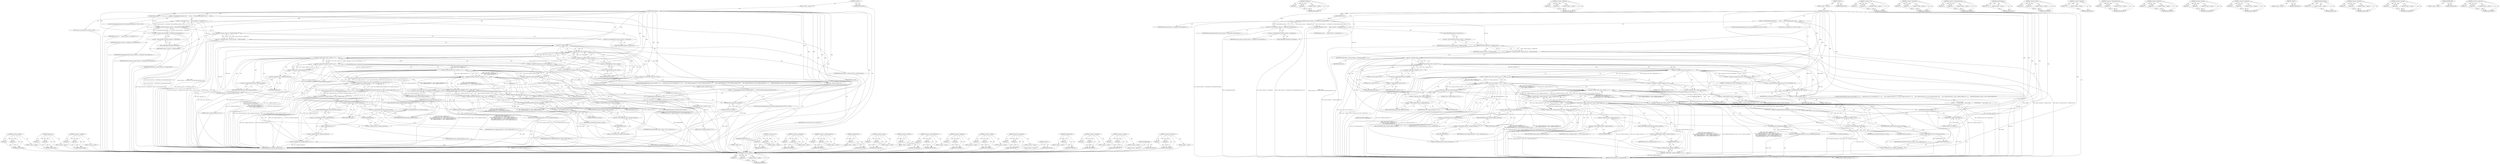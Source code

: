 digraph "&lt;operator&gt;.subtraction" {
vulnerable_211 [label=<(METHOD,&lt;operator&gt;.addition)>];
vulnerable_212 [label=<(PARAM,p1)>];
vulnerable_213 [label=<(PARAM,p2)>];
vulnerable_214 [label=<(BLOCK,&lt;empty&gt;,&lt;empty&gt;)>];
vulnerable_215 [label=<(METHOD_RETURN,ANY)>];
vulnerable_162 [label=<(METHOD,GetAllocSize)>];
vulnerable_163 [label=<(PARAM,p1)>];
vulnerable_164 [label=<(PARAM,p2)>];
vulnerable_165 [label=<(BLOCK,&lt;empty&gt;,&lt;empty&gt;)>];
vulnerable_166 [label=<(METHOD_RETURN,ANY)>];
vulnerable_186 [label=<(METHOD,&lt;operator&gt;.notEquals)>];
vulnerable_187 [label=<(PARAM,p1)>];
vulnerable_188 [label=<(PARAM,p2)>];
vulnerable_189 [label=<(BLOCK,&lt;empty&gt;,&lt;empty&gt;)>];
vulnerable_190 [label=<(METHOD_RETURN,ANY)>];
vulnerable_6 [label=<(METHOD,&lt;global&gt;)<SUB>1</SUB>>];
vulnerable_7 [label=<(BLOCK,&lt;empty&gt;,&lt;empty&gt;)<SUB>1</SUB>>];
vulnerable_8 [label=<(METHOD,GetHistogram)<SUB>1</SUB>>];
vulnerable_9 [label=<(PARAM,Reference ref)<SUB>2</SUB>>];
vulnerable_10 [label=<(BLOCK,{
  PersistentHistogramData* data =
      memor...,{
  PersistentHistogramData* data =
      memor...)<SUB>2</SUB>>];
vulnerable_11 [label="<(LOCAL,PersistentHistogramData* data: PersistentHistogramData*)<SUB>3</SUB>>"];
vulnerable_12 [label=<(&lt;operator&gt;.assignment,* data =
      memory_allocator_-&gt;GetAsObject&lt;P...)<SUB>3</SUB>>];
vulnerable_13 [label=<(IDENTIFIER,data,* data =
      memory_allocator_-&gt;GetAsObject&lt;P...)<SUB>3</SUB>>];
vulnerable_14 [label=<(&lt;operator&gt;.greaterThan,memory_allocator_-&gt;GetAsObject&lt;PersistentHistog...)<SUB>4</SUB>>];
vulnerable_15 [label=<(&lt;operator&gt;.lessThan,memory_allocator_-&gt;GetAsObject&lt;PersistentHistog...)<SUB>4</SUB>>];
vulnerable_16 [label=<(&lt;operator&gt;.indirectFieldAccess,memory_allocator_-&gt;GetAsObject)<SUB>4</SUB>>];
vulnerable_17 [label=<(IDENTIFIER,memory_allocator_,memory_allocator_-&gt;GetAsObject&lt;PersistentHistog...)<SUB>4</SUB>>];
vulnerable_18 [label=<(FIELD_IDENTIFIER,GetAsObject,GetAsObject)<SUB>4</SUB>>];
vulnerable_19 [label=<(IDENTIFIER,PersistentHistogramData,memory_allocator_-&gt;GetAsObject&lt;PersistentHistog...)<SUB>4</SUB>>];
vulnerable_20 [label=<(IDENTIFIER,ref,memory_allocator_-&gt;GetAsObject&lt;PersistentHistog...)<SUB>4</SUB>>];
vulnerable_21 [label="<(LOCAL,const size_t length: size_t)<SUB>5</SUB>>"];
vulnerable_22 [label=<(&lt;operator&gt;.assignment,length = memory_allocator_-&gt;GetAllocSize(ref))<SUB>5</SUB>>];
vulnerable_23 [label=<(IDENTIFIER,length,length = memory_allocator_-&gt;GetAllocSize(ref))<SUB>5</SUB>>];
vulnerable_24 [label=<(GetAllocSize,memory_allocator_-&gt;GetAllocSize(ref))<SUB>5</SUB>>];
vulnerable_25 [label=<(&lt;operator&gt;.indirectFieldAccess,memory_allocator_-&gt;GetAllocSize)<SUB>5</SUB>>];
vulnerable_26 [label=<(IDENTIFIER,memory_allocator_,memory_allocator_-&gt;GetAllocSize(ref))<SUB>5</SUB>>];
vulnerable_27 [label=<(FIELD_IDENTIFIER,GetAllocSize,GetAllocSize)<SUB>5</SUB>>];
vulnerable_28 [label=<(IDENTIFIER,ref,memory_allocator_-&gt;GetAllocSize(ref))<SUB>5</SUB>>];
vulnerable_29 [label=<(CONTROL_STRUCTURE,IF,if (!data || data-&gt;name[0] == '\0' ||
      reinterpret_cast&lt;char*&gt;(data)[length - 1] != '\0' ||
      data-&gt;samples_metadata.id == 0 || data-&gt;logged_metadata.id == 0 ||
      (data-&gt;logged_metadata.id != data-&gt;samples_metadata.id &amp;&amp;
       data-&gt;logged_metadata.id != data-&gt;samples_metadata.id + 1) ||
       HashMetricName(data-&gt;name) != data-&gt;samples_metadata.id))<SUB>7</SUB>>];
vulnerable_30 [label=<(&lt;operator&gt;.logicalOr,!data || data-&gt;name[0] == '\0' ||
      reinter...)<SUB>7</SUB>>];
vulnerable_31 [label=<(&lt;operator&gt;.logicalOr,!data || data-&gt;name[0] == '\0' ||
      reinter...)<SUB>7</SUB>>];
vulnerable_32 [label=<(&lt;operator&gt;.logicalOr,!data || data-&gt;name[0] == '\0' ||
      reinter...)<SUB>7</SUB>>];
vulnerable_33 [label=<(&lt;operator&gt;.logicalOr,!data || data-&gt;name[0] == '\0' ||
      reinter...)<SUB>7</SUB>>];
vulnerable_34 [label=<(&lt;operator&gt;.logicalOr,!data || data-&gt;name[0] == '\0' ||
      reinter...)<SUB>7</SUB>>];
vulnerable_35 [label=<(&lt;operator&gt;.logicalOr,!data || data-&gt;name[0] == '\0')<SUB>7</SUB>>];
vulnerable_36 [label=<(&lt;operator&gt;.logicalNot,!data)<SUB>7</SUB>>];
vulnerable_37 [label=<(IDENTIFIER,data,!data)<SUB>7</SUB>>];
vulnerable_38 [label=<(&lt;operator&gt;.equals,data-&gt;name[0] == '\0')<SUB>7</SUB>>];
vulnerable_39 [label=<(&lt;operator&gt;.indirectIndexAccess,data-&gt;name[0])<SUB>7</SUB>>];
vulnerable_40 [label=<(&lt;operator&gt;.indirectFieldAccess,data-&gt;name)<SUB>7</SUB>>];
vulnerable_41 [label=<(IDENTIFIER,data,data-&gt;name[0] == '\0')<SUB>7</SUB>>];
vulnerable_42 [label=<(FIELD_IDENTIFIER,name,name)<SUB>7</SUB>>];
vulnerable_43 [label=<(LITERAL,0,data-&gt;name[0] == '\0')<SUB>7</SUB>>];
vulnerable_44 [label=<(LITERAL,'\0',data-&gt;name[0] == '\0')<SUB>7</SUB>>];
vulnerable_45 [label=<(&lt;operator&gt;.notEquals,reinterpret_cast&lt;char*&gt;(data)[length - 1] != '\0')<SUB>8</SUB>>];
vulnerable_46 [label=<(&lt;operator&gt;.indirectIndexAccess,reinterpret_cast&lt;char*&gt;(data)[length - 1])<SUB>8</SUB>>];
vulnerable_47 [label=<(&lt;operator&gt;.cast,reinterpret_cast&lt;char*&gt;(data))<SUB>8</SUB>>];
vulnerable_48 [label=<(UNKNOWN,char*,char*)<SUB>8</SUB>>];
vulnerable_49 [label=<(IDENTIFIER,data,reinterpret_cast&lt;char*&gt;(data))<SUB>8</SUB>>];
vulnerable_50 [label=<(&lt;operator&gt;.subtraction,length - 1)<SUB>8</SUB>>];
vulnerable_51 [label=<(IDENTIFIER,length,length - 1)<SUB>8</SUB>>];
vulnerable_52 [label=<(LITERAL,1,length - 1)<SUB>8</SUB>>];
vulnerable_53 [label=<(LITERAL,'\0',reinterpret_cast&lt;char*&gt;(data)[length - 1] != '\0')<SUB>8</SUB>>];
vulnerable_54 [label=<(&lt;operator&gt;.equals,data-&gt;samples_metadata.id == 0)<SUB>9</SUB>>];
vulnerable_55 [label=<(&lt;operator&gt;.fieldAccess,data-&gt;samples_metadata.id)<SUB>9</SUB>>];
vulnerable_56 [label=<(&lt;operator&gt;.indirectFieldAccess,data-&gt;samples_metadata)<SUB>9</SUB>>];
vulnerable_57 [label=<(IDENTIFIER,data,data-&gt;samples_metadata.id == 0)<SUB>9</SUB>>];
vulnerable_58 [label=<(FIELD_IDENTIFIER,samples_metadata,samples_metadata)<SUB>9</SUB>>];
vulnerable_59 [label=<(FIELD_IDENTIFIER,id,id)<SUB>9</SUB>>];
vulnerable_60 [label=<(LITERAL,0,data-&gt;samples_metadata.id == 0)<SUB>9</SUB>>];
vulnerable_61 [label=<(&lt;operator&gt;.equals,data-&gt;logged_metadata.id == 0)<SUB>9</SUB>>];
vulnerable_62 [label=<(&lt;operator&gt;.fieldAccess,data-&gt;logged_metadata.id)<SUB>9</SUB>>];
vulnerable_63 [label=<(&lt;operator&gt;.indirectFieldAccess,data-&gt;logged_metadata)<SUB>9</SUB>>];
vulnerable_64 [label=<(IDENTIFIER,data,data-&gt;logged_metadata.id == 0)<SUB>9</SUB>>];
vulnerable_65 [label=<(FIELD_IDENTIFIER,logged_metadata,logged_metadata)<SUB>9</SUB>>];
vulnerable_66 [label=<(FIELD_IDENTIFIER,id,id)<SUB>9</SUB>>];
vulnerable_67 [label=<(LITERAL,0,data-&gt;logged_metadata.id == 0)<SUB>9</SUB>>];
vulnerable_68 [label=<(&lt;operator&gt;.logicalAnd,data-&gt;logged_metadata.id != data-&gt;samples_metad...)<SUB>10</SUB>>];
vulnerable_69 [label=<(&lt;operator&gt;.notEquals,data-&gt;logged_metadata.id != data-&gt;samples_metad...)<SUB>10</SUB>>];
vulnerable_70 [label=<(&lt;operator&gt;.fieldAccess,data-&gt;logged_metadata.id)<SUB>10</SUB>>];
vulnerable_71 [label=<(&lt;operator&gt;.indirectFieldAccess,data-&gt;logged_metadata)<SUB>10</SUB>>];
vulnerable_72 [label=<(IDENTIFIER,data,data-&gt;logged_metadata.id != data-&gt;samples_metad...)<SUB>10</SUB>>];
vulnerable_73 [label=<(FIELD_IDENTIFIER,logged_metadata,logged_metadata)<SUB>10</SUB>>];
vulnerable_74 [label=<(FIELD_IDENTIFIER,id,id)<SUB>10</SUB>>];
vulnerable_75 [label=<(&lt;operator&gt;.fieldAccess,data-&gt;samples_metadata.id)<SUB>10</SUB>>];
vulnerable_76 [label=<(&lt;operator&gt;.indirectFieldAccess,data-&gt;samples_metadata)<SUB>10</SUB>>];
vulnerable_77 [label=<(IDENTIFIER,data,data-&gt;logged_metadata.id != data-&gt;samples_metad...)<SUB>10</SUB>>];
vulnerable_78 [label=<(FIELD_IDENTIFIER,samples_metadata,samples_metadata)<SUB>10</SUB>>];
vulnerable_79 [label=<(FIELD_IDENTIFIER,id,id)<SUB>10</SUB>>];
vulnerable_80 [label=<(&lt;operator&gt;.notEquals,data-&gt;logged_metadata.id != data-&gt;samples_metad...)<SUB>11</SUB>>];
vulnerable_81 [label=<(&lt;operator&gt;.fieldAccess,data-&gt;logged_metadata.id)<SUB>11</SUB>>];
vulnerable_82 [label=<(&lt;operator&gt;.indirectFieldAccess,data-&gt;logged_metadata)<SUB>11</SUB>>];
vulnerable_83 [label=<(IDENTIFIER,data,data-&gt;logged_metadata.id != data-&gt;samples_metad...)<SUB>11</SUB>>];
vulnerable_84 [label=<(FIELD_IDENTIFIER,logged_metadata,logged_metadata)<SUB>11</SUB>>];
vulnerable_85 [label=<(FIELD_IDENTIFIER,id,id)<SUB>11</SUB>>];
vulnerable_86 [label=<(&lt;operator&gt;.addition,data-&gt;samples_metadata.id + 1)<SUB>11</SUB>>];
vulnerable_87 [label=<(&lt;operator&gt;.fieldAccess,data-&gt;samples_metadata.id)<SUB>11</SUB>>];
vulnerable_88 [label=<(&lt;operator&gt;.indirectFieldAccess,data-&gt;samples_metadata)<SUB>11</SUB>>];
vulnerable_89 [label=<(IDENTIFIER,data,data-&gt;samples_metadata.id + 1)<SUB>11</SUB>>];
vulnerable_90 [label=<(FIELD_IDENTIFIER,samples_metadata,samples_metadata)<SUB>11</SUB>>];
vulnerable_91 [label=<(FIELD_IDENTIFIER,id,id)<SUB>11</SUB>>];
vulnerable_92 [label=<(LITERAL,1,data-&gt;samples_metadata.id + 1)<SUB>11</SUB>>];
vulnerable_93 [label=<(&lt;operator&gt;.notEquals,HashMetricName(data-&gt;name) != data-&gt;samples_met...)<SUB>12</SUB>>];
vulnerable_94 [label=<(HashMetricName,HashMetricName(data-&gt;name))<SUB>12</SUB>>];
vulnerable_95 [label=<(&lt;operator&gt;.indirectFieldAccess,data-&gt;name)<SUB>12</SUB>>];
vulnerable_96 [label=<(IDENTIFIER,data,HashMetricName(data-&gt;name))<SUB>12</SUB>>];
vulnerable_97 [label=<(FIELD_IDENTIFIER,name,name)<SUB>12</SUB>>];
vulnerable_98 [label=<(&lt;operator&gt;.fieldAccess,data-&gt;samples_metadata.id)<SUB>12</SUB>>];
vulnerable_99 [label=<(&lt;operator&gt;.indirectFieldAccess,data-&gt;samples_metadata)<SUB>12</SUB>>];
vulnerable_100 [label=<(IDENTIFIER,data,HashMetricName(data-&gt;name) != data-&gt;samples_met...)<SUB>12</SUB>>];
vulnerable_101 [label=<(FIELD_IDENTIFIER,samples_metadata,samples_metadata)<SUB>12</SUB>>];
vulnerable_102 [label=<(FIELD_IDENTIFIER,id,id)<SUB>12</SUB>>];
vulnerable_103 [label=<(BLOCK,{
    RecordCreateHistogramResult(CREATE_HISTOG...,{
    RecordCreateHistogramResult(CREATE_HISTOG...)<SUB>12</SUB>>];
vulnerable_104 [label="<(LOCAL,RecordCreateHistogramResult : RecordCreateHistogramResult)<SUB>13</SUB>>"];
vulnerable_105 [label=<(NOTREACHED,NOTREACHED())<SUB>14</SUB>>];
vulnerable_106 [label=<(RETURN,return nullptr;,return nullptr;)<SUB>15</SUB>>];
vulnerable_107 [label=<(LITERAL,nullptr,return nullptr;)<SUB>15</SUB>>];
vulnerable_108 [label=<(RETURN,return CreateHistogram(data);,return CreateHistogram(data);)<SUB>17</SUB>>];
vulnerable_109 [label=<(CreateHistogram,CreateHistogram(data))<SUB>17</SUB>>];
vulnerable_110 [label=<(IDENTIFIER,data,CreateHistogram(data))<SUB>17</SUB>>];
vulnerable_111 [label=<(METHOD_RETURN,unique_ptr&lt;HistogramBase&gt;)<SUB>1</SUB>>];
vulnerable_113 [label=<(METHOD_RETURN,ANY)<SUB>1</SUB>>];
vulnerable_191 [label=<(METHOD,&lt;operator&gt;.cast)>];
vulnerable_192 [label=<(PARAM,p1)>];
vulnerable_193 [label=<(PARAM,p2)>];
vulnerable_194 [label=<(BLOCK,&lt;empty&gt;,&lt;empty&gt;)>];
vulnerable_195 [label=<(METHOD_RETURN,ANY)>];
vulnerable_147 [label=<(METHOD,&lt;operator&gt;.greaterThan)>];
vulnerable_148 [label=<(PARAM,p1)>];
vulnerable_149 [label=<(PARAM,p2)>];
vulnerable_150 [label=<(BLOCK,&lt;empty&gt;,&lt;empty&gt;)>];
vulnerable_151 [label=<(METHOD_RETURN,ANY)>];
vulnerable_181 [label=<(METHOD,&lt;operator&gt;.indirectIndexAccess)>];
vulnerable_182 [label=<(PARAM,p1)>];
vulnerable_183 [label=<(PARAM,p2)>];
vulnerable_184 [label=<(BLOCK,&lt;empty&gt;,&lt;empty&gt;)>];
vulnerable_185 [label=<(METHOD_RETURN,ANY)>];
vulnerable_223 [label=<(METHOD,CreateHistogram)>];
vulnerable_224 [label=<(PARAM,p1)>];
vulnerable_225 [label=<(BLOCK,&lt;empty&gt;,&lt;empty&gt;)>];
vulnerable_226 [label=<(METHOD_RETURN,ANY)>];
vulnerable_176 [label=<(METHOD,&lt;operator&gt;.equals)>];
vulnerable_177 [label=<(PARAM,p1)>];
vulnerable_178 [label=<(PARAM,p2)>];
vulnerable_179 [label=<(BLOCK,&lt;empty&gt;,&lt;empty&gt;)>];
vulnerable_180 [label=<(METHOD_RETURN,ANY)>];
vulnerable_172 [label=<(METHOD,&lt;operator&gt;.logicalNot)>];
vulnerable_173 [label=<(PARAM,p1)>];
vulnerable_174 [label=<(BLOCK,&lt;empty&gt;,&lt;empty&gt;)>];
vulnerable_175 [label=<(METHOD_RETURN,ANY)>];
vulnerable_157 [label=<(METHOD,&lt;operator&gt;.indirectFieldAccess)>];
vulnerable_158 [label=<(PARAM,p1)>];
vulnerable_159 [label=<(PARAM,p2)>];
vulnerable_160 [label=<(BLOCK,&lt;empty&gt;,&lt;empty&gt;)>];
vulnerable_161 [label=<(METHOD_RETURN,ANY)>];
vulnerable_201 [label=<(METHOD,&lt;operator&gt;.fieldAccess)>];
vulnerable_202 [label=<(PARAM,p1)>];
vulnerable_203 [label=<(PARAM,p2)>];
vulnerable_204 [label=<(BLOCK,&lt;empty&gt;,&lt;empty&gt;)>];
vulnerable_205 [label=<(METHOD_RETURN,ANY)>];
vulnerable_152 [label=<(METHOD,&lt;operator&gt;.lessThan)>];
vulnerable_153 [label=<(PARAM,p1)>];
vulnerable_154 [label=<(PARAM,p2)>];
vulnerable_155 [label=<(BLOCK,&lt;empty&gt;,&lt;empty&gt;)>];
vulnerable_156 [label=<(METHOD_RETURN,ANY)>];
vulnerable_142 [label=<(METHOD,&lt;operator&gt;.assignment)>];
vulnerable_143 [label=<(PARAM,p1)>];
vulnerable_144 [label=<(PARAM,p2)>];
vulnerable_145 [label=<(BLOCK,&lt;empty&gt;,&lt;empty&gt;)>];
vulnerable_146 [label=<(METHOD_RETURN,ANY)>];
vulnerable_136 [label=<(METHOD,&lt;global&gt;)<SUB>1</SUB>>];
vulnerable_137 [label=<(BLOCK,&lt;empty&gt;,&lt;empty&gt;)>];
vulnerable_138 [label=<(METHOD_RETURN,ANY)>];
vulnerable_216 [label=<(METHOD,HashMetricName)>];
vulnerable_217 [label=<(PARAM,p1)>];
vulnerable_218 [label=<(BLOCK,&lt;empty&gt;,&lt;empty&gt;)>];
vulnerable_219 [label=<(METHOD_RETURN,ANY)>];
vulnerable_206 [label=<(METHOD,&lt;operator&gt;.logicalAnd)>];
vulnerable_207 [label=<(PARAM,p1)>];
vulnerable_208 [label=<(PARAM,p2)>];
vulnerable_209 [label=<(BLOCK,&lt;empty&gt;,&lt;empty&gt;)>];
vulnerable_210 [label=<(METHOD_RETURN,ANY)>];
vulnerable_167 [label=<(METHOD,&lt;operator&gt;.logicalOr)>];
vulnerable_168 [label=<(PARAM,p1)>];
vulnerable_169 [label=<(PARAM,p2)>];
vulnerable_170 [label=<(BLOCK,&lt;empty&gt;,&lt;empty&gt;)>];
vulnerable_171 [label=<(METHOD_RETURN,ANY)>];
vulnerable_220 [label=<(METHOD,NOTREACHED)>];
vulnerable_221 [label=<(BLOCK,&lt;empty&gt;,&lt;empty&gt;)>];
vulnerable_222 [label=<(METHOD_RETURN,ANY)>];
vulnerable_196 [label=<(METHOD,&lt;operator&gt;.subtraction)>];
vulnerable_197 [label=<(PARAM,p1)>];
vulnerable_198 [label=<(PARAM,p2)>];
vulnerable_199 [label=<(BLOCK,&lt;empty&gt;,&lt;empty&gt;)>];
vulnerable_200 [label=<(METHOD_RETURN,ANY)>];
fixed_208 [label=<(METHOD,&lt;operator&gt;.addition)>];
fixed_209 [label=<(PARAM,p1)>];
fixed_210 [label=<(PARAM,p2)>];
fixed_211 [label=<(BLOCK,&lt;empty&gt;,&lt;empty&gt;)>];
fixed_212 [label=<(METHOD_RETURN,ANY)>];
fixed_159 [label=<(METHOD,GetAllocSize)>];
fixed_160 [label=<(PARAM,p1)>];
fixed_161 [label=<(PARAM,p2)>];
fixed_162 [label=<(BLOCK,&lt;empty&gt;,&lt;empty&gt;)>];
fixed_163 [label=<(METHOD_RETURN,ANY)>];
fixed_183 [label=<(METHOD,&lt;operator&gt;.notEquals)>];
fixed_184 [label=<(PARAM,p1)>];
fixed_185 [label=<(PARAM,p2)>];
fixed_186 [label=<(BLOCK,&lt;empty&gt;,&lt;empty&gt;)>];
fixed_187 [label=<(METHOD_RETURN,ANY)>];
fixed_6 [label=<(METHOD,&lt;global&gt;)<SUB>1</SUB>>];
fixed_7 [label=<(BLOCK,&lt;empty&gt;,&lt;empty&gt;)<SUB>1</SUB>>];
fixed_8 [label=<(METHOD,GetHistogram)<SUB>1</SUB>>];
fixed_9 [label=<(PARAM,Reference ref)<SUB>2</SUB>>];
fixed_10 [label=<(BLOCK,{
  PersistentHistogramData* data =
      memor...,{
  PersistentHistogramData* data =
      memor...)<SUB>2</SUB>>];
fixed_11 [label="<(LOCAL,PersistentHistogramData* data: PersistentHistogramData*)<SUB>3</SUB>>"];
fixed_12 [label=<(&lt;operator&gt;.assignment,* data =
      memory_allocator_-&gt;GetAsObject&lt;P...)<SUB>3</SUB>>];
fixed_13 [label=<(IDENTIFIER,data,* data =
      memory_allocator_-&gt;GetAsObject&lt;P...)<SUB>3</SUB>>];
fixed_14 [label=<(&lt;operator&gt;.greaterThan,memory_allocator_-&gt;GetAsObject&lt;PersistentHistog...)<SUB>4</SUB>>];
fixed_15 [label=<(&lt;operator&gt;.lessThan,memory_allocator_-&gt;GetAsObject&lt;PersistentHistog...)<SUB>4</SUB>>];
fixed_16 [label=<(&lt;operator&gt;.indirectFieldAccess,memory_allocator_-&gt;GetAsObject)<SUB>4</SUB>>];
fixed_17 [label=<(IDENTIFIER,memory_allocator_,memory_allocator_-&gt;GetAsObject&lt;PersistentHistog...)<SUB>4</SUB>>];
fixed_18 [label=<(FIELD_IDENTIFIER,GetAsObject,GetAsObject)<SUB>4</SUB>>];
fixed_19 [label=<(IDENTIFIER,PersistentHistogramData,memory_allocator_-&gt;GetAsObject&lt;PersistentHistog...)<SUB>4</SUB>>];
fixed_20 [label=<(IDENTIFIER,ref,memory_allocator_-&gt;GetAsObject&lt;PersistentHistog...)<SUB>4</SUB>>];
fixed_21 [label="<(LOCAL,const size_t length: size_t)<SUB>5</SUB>>"];
fixed_22 [label=<(&lt;operator&gt;.assignment,length = memory_allocator_-&gt;GetAllocSize(ref))<SUB>5</SUB>>];
fixed_23 [label=<(IDENTIFIER,length,length = memory_allocator_-&gt;GetAllocSize(ref))<SUB>5</SUB>>];
fixed_24 [label=<(GetAllocSize,memory_allocator_-&gt;GetAllocSize(ref))<SUB>5</SUB>>];
fixed_25 [label=<(&lt;operator&gt;.indirectFieldAccess,memory_allocator_-&gt;GetAllocSize)<SUB>5</SUB>>];
fixed_26 [label=<(IDENTIFIER,memory_allocator_,memory_allocator_-&gt;GetAllocSize(ref))<SUB>5</SUB>>];
fixed_27 [label=<(FIELD_IDENTIFIER,GetAllocSize,GetAllocSize)<SUB>5</SUB>>];
fixed_28 [label=<(IDENTIFIER,ref,memory_allocator_-&gt;GetAllocSize(ref))<SUB>5</SUB>>];
fixed_29 [label=<(CONTROL_STRUCTURE,IF,if (!data || data-&gt;name[0] == '\0' ||
      reinterpret_cast&lt;char*&gt;(data)[length - 1] != '\0' ||
      data-&gt;samples_metadata.id == 0 || data-&gt;logged_metadata.id == 0 ||
      (data-&gt;logged_metadata.id != data-&gt;samples_metadata.id &amp;&amp;
       data-&gt;logged_metadata.id != data-&gt;samples_metadata.id + 1) ||
       HashMetricName(data-&gt;name) != data-&gt;samples_metadata.id))<SUB>7</SUB>>];
fixed_30 [label=<(&lt;operator&gt;.logicalOr,!data || data-&gt;name[0] == '\0' ||
      reinter...)<SUB>7</SUB>>];
fixed_31 [label=<(&lt;operator&gt;.logicalOr,!data || data-&gt;name[0] == '\0' ||
      reinter...)<SUB>7</SUB>>];
fixed_32 [label=<(&lt;operator&gt;.logicalOr,!data || data-&gt;name[0] == '\0' ||
      reinter...)<SUB>7</SUB>>];
fixed_33 [label=<(&lt;operator&gt;.logicalOr,!data || data-&gt;name[0] == '\0' ||
      reinter...)<SUB>7</SUB>>];
fixed_34 [label=<(&lt;operator&gt;.logicalOr,!data || data-&gt;name[0] == '\0' ||
      reinter...)<SUB>7</SUB>>];
fixed_35 [label=<(&lt;operator&gt;.logicalOr,!data || data-&gt;name[0] == '\0')<SUB>7</SUB>>];
fixed_36 [label=<(&lt;operator&gt;.logicalNot,!data)<SUB>7</SUB>>];
fixed_37 [label=<(IDENTIFIER,data,!data)<SUB>7</SUB>>];
fixed_38 [label=<(&lt;operator&gt;.equals,data-&gt;name[0] == '\0')<SUB>7</SUB>>];
fixed_39 [label=<(&lt;operator&gt;.indirectIndexAccess,data-&gt;name[0])<SUB>7</SUB>>];
fixed_40 [label=<(&lt;operator&gt;.indirectFieldAccess,data-&gt;name)<SUB>7</SUB>>];
fixed_41 [label=<(IDENTIFIER,data,data-&gt;name[0] == '\0')<SUB>7</SUB>>];
fixed_42 [label=<(FIELD_IDENTIFIER,name,name)<SUB>7</SUB>>];
fixed_43 [label=<(LITERAL,0,data-&gt;name[0] == '\0')<SUB>7</SUB>>];
fixed_44 [label=<(LITERAL,'\0',data-&gt;name[0] == '\0')<SUB>7</SUB>>];
fixed_45 [label=<(&lt;operator&gt;.notEquals,reinterpret_cast&lt;char*&gt;(data)[length - 1] != '\0')<SUB>8</SUB>>];
fixed_46 [label=<(&lt;operator&gt;.indirectIndexAccess,reinterpret_cast&lt;char*&gt;(data)[length - 1])<SUB>8</SUB>>];
fixed_47 [label=<(&lt;operator&gt;.cast,reinterpret_cast&lt;char*&gt;(data))<SUB>8</SUB>>];
fixed_48 [label=<(UNKNOWN,char*,char*)<SUB>8</SUB>>];
fixed_49 [label=<(IDENTIFIER,data,reinterpret_cast&lt;char*&gt;(data))<SUB>8</SUB>>];
fixed_50 [label=<(&lt;operator&gt;.subtraction,length - 1)<SUB>8</SUB>>];
fixed_51 [label=<(IDENTIFIER,length,length - 1)<SUB>8</SUB>>];
fixed_52 [label=<(LITERAL,1,length - 1)<SUB>8</SUB>>];
fixed_53 [label=<(LITERAL,'\0',reinterpret_cast&lt;char*&gt;(data)[length - 1] != '\0')<SUB>8</SUB>>];
fixed_54 [label=<(&lt;operator&gt;.equals,data-&gt;samples_metadata.id == 0)<SUB>9</SUB>>];
fixed_55 [label=<(&lt;operator&gt;.fieldAccess,data-&gt;samples_metadata.id)<SUB>9</SUB>>];
fixed_56 [label=<(&lt;operator&gt;.indirectFieldAccess,data-&gt;samples_metadata)<SUB>9</SUB>>];
fixed_57 [label=<(IDENTIFIER,data,data-&gt;samples_metadata.id == 0)<SUB>9</SUB>>];
fixed_58 [label=<(FIELD_IDENTIFIER,samples_metadata,samples_metadata)<SUB>9</SUB>>];
fixed_59 [label=<(FIELD_IDENTIFIER,id,id)<SUB>9</SUB>>];
fixed_60 [label=<(LITERAL,0,data-&gt;samples_metadata.id == 0)<SUB>9</SUB>>];
fixed_61 [label=<(&lt;operator&gt;.equals,data-&gt;logged_metadata.id == 0)<SUB>9</SUB>>];
fixed_62 [label=<(&lt;operator&gt;.fieldAccess,data-&gt;logged_metadata.id)<SUB>9</SUB>>];
fixed_63 [label=<(&lt;operator&gt;.indirectFieldAccess,data-&gt;logged_metadata)<SUB>9</SUB>>];
fixed_64 [label=<(IDENTIFIER,data,data-&gt;logged_metadata.id == 0)<SUB>9</SUB>>];
fixed_65 [label=<(FIELD_IDENTIFIER,logged_metadata,logged_metadata)<SUB>9</SUB>>];
fixed_66 [label=<(FIELD_IDENTIFIER,id,id)<SUB>9</SUB>>];
fixed_67 [label=<(LITERAL,0,data-&gt;logged_metadata.id == 0)<SUB>9</SUB>>];
fixed_68 [label=<(&lt;operator&gt;.logicalAnd,data-&gt;logged_metadata.id != data-&gt;samples_metad...)<SUB>10</SUB>>];
fixed_69 [label=<(&lt;operator&gt;.notEquals,data-&gt;logged_metadata.id != data-&gt;samples_metad...)<SUB>10</SUB>>];
fixed_70 [label=<(&lt;operator&gt;.fieldAccess,data-&gt;logged_metadata.id)<SUB>10</SUB>>];
fixed_71 [label=<(&lt;operator&gt;.indirectFieldAccess,data-&gt;logged_metadata)<SUB>10</SUB>>];
fixed_72 [label=<(IDENTIFIER,data,data-&gt;logged_metadata.id != data-&gt;samples_metad...)<SUB>10</SUB>>];
fixed_73 [label=<(FIELD_IDENTIFIER,logged_metadata,logged_metadata)<SUB>10</SUB>>];
fixed_74 [label=<(FIELD_IDENTIFIER,id,id)<SUB>10</SUB>>];
fixed_75 [label=<(&lt;operator&gt;.fieldAccess,data-&gt;samples_metadata.id)<SUB>10</SUB>>];
fixed_76 [label=<(&lt;operator&gt;.indirectFieldAccess,data-&gt;samples_metadata)<SUB>10</SUB>>];
fixed_77 [label=<(IDENTIFIER,data,data-&gt;logged_metadata.id != data-&gt;samples_metad...)<SUB>10</SUB>>];
fixed_78 [label=<(FIELD_IDENTIFIER,samples_metadata,samples_metadata)<SUB>10</SUB>>];
fixed_79 [label=<(FIELD_IDENTIFIER,id,id)<SUB>10</SUB>>];
fixed_80 [label=<(&lt;operator&gt;.notEquals,data-&gt;logged_metadata.id != data-&gt;samples_metad...)<SUB>11</SUB>>];
fixed_81 [label=<(&lt;operator&gt;.fieldAccess,data-&gt;logged_metadata.id)<SUB>11</SUB>>];
fixed_82 [label=<(&lt;operator&gt;.indirectFieldAccess,data-&gt;logged_metadata)<SUB>11</SUB>>];
fixed_83 [label=<(IDENTIFIER,data,data-&gt;logged_metadata.id != data-&gt;samples_metad...)<SUB>11</SUB>>];
fixed_84 [label=<(FIELD_IDENTIFIER,logged_metadata,logged_metadata)<SUB>11</SUB>>];
fixed_85 [label=<(FIELD_IDENTIFIER,id,id)<SUB>11</SUB>>];
fixed_86 [label=<(&lt;operator&gt;.addition,data-&gt;samples_metadata.id + 1)<SUB>11</SUB>>];
fixed_87 [label=<(&lt;operator&gt;.fieldAccess,data-&gt;samples_metadata.id)<SUB>11</SUB>>];
fixed_88 [label=<(&lt;operator&gt;.indirectFieldAccess,data-&gt;samples_metadata)<SUB>11</SUB>>];
fixed_89 [label=<(IDENTIFIER,data,data-&gt;samples_metadata.id + 1)<SUB>11</SUB>>];
fixed_90 [label=<(FIELD_IDENTIFIER,samples_metadata,samples_metadata)<SUB>11</SUB>>];
fixed_91 [label=<(FIELD_IDENTIFIER,id,id)<SUB>11</SUB>>];
fixed_92 [label=<(LITERAL,1,data-&gt;samples_metadata.id + 1)<SUB>11</SUB>>];
fixed_93 [label=<(&lt;operator&gt;.notEquals,HashMetricName(data-&gt;name) != data-&gt;samples_met...)<SUB>12</SUB>>];
fixed_94 [label=<(HashMetricName,HashMetricName(data-&gt;name))<SUB>12</SUB>>];
fixed_95 [label=<(&lt;operator&gt;.indirectFieldAccess,data-&gt;name)<SUB>12</SUB>>];
fixed_96 [label=<(IDENTIFIER,data,HashMetricName(data-&gt;name))<SUB>12</SUB>>];
fixed_97 [label=<(FIELD_IDENTIFIER,name,name)<SUB>12</SUB>>];
fixed_98 [label=<(&lt;operator&gt;.fieldAccess,data-&gt;samples_metadata.id)<SUB>12</SUB>>];
fixed_99 [label=<(&lt;operator&gt;.indirectFieldAccess,data-&gt;samples_metadata)<SUB>12</SUB>>];
fixed_100 [label=<(IDENTIFIER,data,HashMetricName(data-&gt;name) != data-&gt;samples_met...)<SUB>12</SUB>>];
fixed_101 [label=<(FIELD_IDENTIFIER,samples_metadata,samples_metadata)<SUB>12</SUB>>];
fixed_102 [label=<(FIELD_IDENTIFIER,id,id)<SUB>12</SUB>>];
fixed_103 [label=<(BLOCK,{
     NOTREACHED();
     return nullptr;
   },{
     NOTREACHED();
     return nullptr;
   })<SUB>12</SUB>>];
fixed_104 [label=<(NOTREACHED,NOTREACHED())<SUB>13</SUB>>];
fixed_105 [label=<(RETURN,return nullptr;,return nullptr;)<SUB>14</SUB>>];
fixed_106 [label=<(LITERAL,nullptr,return nullptr;)<SUB>14</SUB>>];
fixed_107 [label=<(RETURN,return CreateHistogram(data);,return CreateHistogram(data);)<SUB>16</SUB>>];
fixed_108 [label=<(CreateHistogram,CreateHistogram(data))<SUB>16</SUB>>];
fixed_109 [label=<(IDENTIFIER,data,CreateHistogram(data))<SUB>16</SUB>>];
fixed_110 [label=<(METHOD_RETURN,unique_ptr&lt;HistogramBase&gt;)<SUB>1</SUB>>];
fixed_112 [label=<(METHOD_RETURN,ANY)<SUB>1</SUB>>];
fixed_188 [label=<(METHOD,&lt;operator&gt;.cast)>];
fixed_189 [label=<(PARAM,p1)>];
fixed_190 [label=<(PARAM,p2)>];
fixed_191 [label=<(BLOCK,&lt;empty&gt;,&lt;empty&gt;)>];
fixed_192 [label=<(METHOD_RETURN,ANY)>];
fixed_144 [label=<(METHOD,&lt;operator&gt;.greaterThan)>];
fixed_145 [label=<(PARAM,p1)>];
fixed_146 [label=<(PARAM,p2)>];
fixed_147 [label=<(BLOCK,&lt;empty&gt;,&lt;empty&gt;)>];
fixed_148 [label=<(METHOD_RETURN,ANY)>];
fixed_178 [label=<(METHOD,&lt;operator&gt;.indirectIndexAccess)>];
fixed_179 [label=<(PARAM,p1)>];
fixed_180 [label=<(PARAM,p2)>];
fixed_181 [label=<(BLOCK,&lt;empty&gt;,&lt;empty&gt;)>];
fixed_182 [label=<(METHOD_RETURN,ANY)>];
fixed_220 [label=<(METHOD,CreateHistogram)>];
fixed_221 [label=<(PARAM,p1)>];
fixed_222 [label=<(BLOCK,&lt;empty&gt;,&lt;empty&gt;)>];
fixed_223 [label=<(METHOD_RETURN,ANY)>];
fixed_173 [label=<(METHOD,&lt;operator&gt;.equals)>];
fixed_174 [label=<(PARAM,p1)>];
fixed_175 [label=<(PARAM,p2)>];
fixed_176 [label=<(BLOCK,&lt;empty&gt;,&lt;empty&gt;)>];
fixed_177 [label=<(METHOD_RETURN,ANY)>];
fixed_169 [label=<(METHOD,&lt;operator&gt;.logicalNot)>];
fixed_170 [label=<(PARAM,p1)>];
fixed_171 [label=<(BLOCK,&lt;empty&gt;,&lt;empty&gt;)>];
fixed_172 [label=<(METHOD_RETURN,ANY)>];
fixed_154 [label=<(METHOD,&lt;operator&gt;.indirectFieldAccess)>];
fixed_155 [label=<(PARAM,p1)>];
fixed_156 [label=<(PARAM,p2)>];
fixed_157 [label=<(BLOCK,&lt;empty&gt;,&lt;empty&gt;)>];
fixed_158 [label=<(METHOD_RETURN,ANY)>];
fixed_198 [label=<(METHOD,&lt;operator&gt;.fieldAccess)>];
fixed_199 [label=<(PARAM,p1)>];
fixed_200 [label=<(PARAM,p2)>];
fixed_201 [label=<(BLOCK,&lt;empty&gt;,&lt;empty&gt;)>];
fixed_202 [label=<(METHOD_RETURN,ANY)>];
fixed_149 [label=<(METHOD,&lt;operator&gt;.lessThan)>];
fixed_150 [label=<(PARAM,p1)>];
fixed_151 [label=<(PARAM,p2)>];
fixed_152 [label=<(BLOCK,&lt;empty&gt;,&lt;empty&gt;)>];
fixed_153 [label=<(METHOD_RETURN,ANY)>];
fixed_139 [label=<(METHOD,&lt;operator&gt;.assignment)>];
fixed_140 [label=<(PARAM,p1)>];
fixed_141 [label=<(PARAM,p2)>];
fixed_142 [label=<(BLOCK,&lt;empty&gt;,&lt;empty&gt;)>];
fixed_143 [label=<(METHOD_RETURN,ANY)>];
fixed_133 [label=<(METHOD,&lt;global&gt;)<SUB>1</SUB>>];
fixed_134 [label=<(BLOCK,&lt;empty&gt;,&lt;empty&gt;)>];
fixed_135 [label=<(METHOD_RETURN,ANY)>];
fixed_213 [label=<(METHOD,HashMetricName)>];
fixed_214 [label=<(PARAM,p1)>];
fixed_215 [label=<(BLOCK,&lt;empty&gt;,&lt;empty&gt;)>];
fixed_216 [label=<(METHOD_RETURN,ANY)>];
fixed_203 [label=<(METHOD,&lt;operator&gt;.logicalAnd)>];
fixed_204 [label=<(PARAM,p1)>];
fixed_205 [label=<(PARAM,p2)>];
fixed_206 [label=<(BLOCK,&lt;empty&gt;,&lt;empty&gt;)>];
fixed_207 [label=<(METHOD_RETURN,ANY)>];
fixed_164 [label=<(METHOD,&lt;operator&gt;.logicalOr)>];
fixed_165 [label=<(PARAM,p1)>];
fixed_166 [label=<(PARAM,p2)>];
fixed_167 [label=<(BLOCK,&lt;empty&gt;,&lt;empty&gt;)>];
fixed_168 [label=<(METHOD_RETURN,ANY)>];
fixed_217 [label=<(METHOD,NOTREACHED)>];
fixed_218 [label=<(BLOCK,&lt;empty&gt;,&lt;empty&gt;)>];
fixed_219 [label=<(METHOD_RETURN,ANY)>];
fixed_193 [label=<(METHOD,&lt;operator&gt;.subtraction)>];
fixed_194 [label=<(PARAM,p1)>];
fixed_195 [label=<(PARAM,p2)>];
fixed_196 [label=<(BLOCK,&lt;empty&gt;,&lt;empty&gt;)>];
fixed_197 [label=<(METHOD_RETURN,ANY)>];
vulnerable_211 -> vulnerable_212  [key=0, label="AST: "];
vulnerable_211 -> vulnerable_212  [key=1, label="DDG: "];
vulnerable_211 -> vulnerable_214  [key=0, label="AST: "];
vulnerable_211 -> vulnerable_213  [key=0, label="AST: "];
vulnerable_211 -> vulnerable_213  [key=1, label="DDG: "];
vulnerable_211 -> vulnerable_215  [key=0, label="AST: "];
vulnerable_211 -> vulnerable_215  [key=1, label="CFG: "];
vulnerable_212 -> vulnerable_215  [key=0, label="DDG: p1"];
vulnerable_213 -> vulnerable_215  [key=0, label="DDG: p2"];
vulnerable_214 -> fixed_208  [key=0];
vulnerable_215 -> fixed_208  [key=0];
vulnerable_162 -> vulnerable_163  [key=0, label="AST: "];
vulnerable_162 -> vulnerable_163  [key=1, label="DDG: "];
vulnerable_162 -> vulnerable_165  [key=0, label="AST: "];
vulnerable_162 -> vulnerable_164  [key=0, label="AST: "];
vulnerable_162 -> vulnerable_164  [key=1, label="DDG: "];
vulnerable_162 -> vulnerable_166  [key=0, label="AST: "];
vulnerable_162 -> vulnerable_166  [key=1, label="CFG: "];
vulnerable_163 -> vulnerable_166  [key=0, label="DDG: p1"];
vulnerable_164 -> vulnerable_166  [key=0, label="DDG: p2"];
vulnerable_165 -> fixed_208  [key=0];
vulnerable_166 -> fixed_208  [key=0];
vulnerable_186 -> vulnerable_187  [key=0, label="AST: "];
vulnerable_186 -> vulnerable_187  [key=1, label="DDG: "];
vulnerable_186 -> vulnerable_189  [key=0, label="AST: "];
vulnerable_186 -> vulnerable_188  [key=0, label="AST: "];
vulnerable_186 -> vulnerable_188  [key=1, label="DDG: "];
vulnerable_186 -> vulnerable_190  [key=0, label="AST: "];
vulnerable_186 -> vulnerable_190  [key=1, label="CFG: "];
vulnerable_187 -> vulnerable_190  [key=0, label="DDG: p1"];
vulnerable_188 -> vulnerable_190  [key=0, label="DDG: p2"];
vulnerable_189 -> fixed_208  [key=0];
vulnerable_190 -> fixed_208  [key=0];
vulnerable_6 -> vulnerable_7  [key=0, label="AST: "];
vulnerable_6 -> vulnerable_113  [key=0, label="AST: "];
vulnerable_6 -> vulnerable_113  [key=1, label="CFG: "];
vulnerable_7 -> vulnerable_8  [key=0, label="AST: "];
vulnerable_8 -> vulnerable_9  [key=0, label="AST: "];
vulnerable_8 -> vulnerable_9  [key=1, label="DDG: "];
vulnerable_8 -> vulnerable_10  [key=0, label="AST: "];
vulnerable_8 -> vulnerable_111  [key=0, label="AST: "];
vulnerable_8 -> vulnerable_18  [key=0, label="CFG: "];
vulnerable_8 -> vulnerable_14  [key=0, label="DDG: "];
vulnerable_8 -> vulnerable_24  [key=0, label="DDG: "];
vulnerable_8 -> vulnerable_105  [key=0, label="DDG: "];
vulnerable_8 -> vulnerable_106  [key=0, label="DDG: "];
vulnerable_8 -> vulnerable_109  [key=0, label="DDG: "];
vulnerable_8 -> vulnerable_15  [key=0, label="DDG: "];
vulnerable_8 -> vulnerable_107  [key=0, label="DDG: "];
vulnerable_8 -> vulnerable_94  [key=0, label="DDG: "];
vulnerable_8 -> vulnerable_61  [key=0, label="DDG: "];
vulnerable_8 -> vulnerable_80  [key=0, label="DDG: "];
vulnerable_8 -> vulnerable_54  [key=0, label="DDG: "];
vulnerable_8 -> vulnerable_86  [key=0, label="DDG: "];
vulnerable_8 -> vulnerable_45  [key=0, label="DDG: "];
vulnerable_8 -> vulnerable_36  [key=0, label="DDG: "];
vulnerable_8 -> vulnerable_38  [key=0, label="DDG: "];
vulnerable_8 -> vulnerable_47  [key=0, label="DDG: "];
vulnerable_8 -> vulnerable_50  [key=0, label="DDG: "];
vulnerable_9 -> vulnerable_14  [key=0, label="DDG: ref"];
vulnerable_10 -> vulnerable_11  [key=0, label="AST: "];
vulnerable_10 -> vulnerable_12  [key=0, label="AST: "];
vulnerable_10 -> vulnerable_21  [key=0, label="AST: "];
vulnerable_10 -> vulnerable_22  [key=0, label="AST: "];
vulnerable_10 -> vulnerable_29  [key=0, label="AST: "];
vulnerable_10 -> vulnerable_108  [key=0, label="AST: "];
vulnerable_11 -> fixed_208  [key=0];
vulnerable_12 -> vulnerable_13  [key=0, label="AST: "];
vulnerable_12 -> vulnerable_14  [key=0, label="AST: "];
vulnerable_12 -> vulnerable_27  [key=0, label="CFG: "];
vulnerable_12 -> vulnerable_111  [key=0, label="DDG: memory_allocator_-&gt;GetAsObject&lt;PersistentHistogramData&gt;(ref)"];
vulnerable_12 -> vulnerable_111  [key=1, label="DDG: * data =
      memory_allocator_-&gt;GetAsObject&lt;PersistentHistogramData&gt;(ref)"];
vulnerable_12 -> vulnerable_36  [key=0, label="DDG: data"];
vulnerable_13 -> fixed_208  [key=0];
vulnerable_14 -> vulnerable_15  [key=0, label="AST: "];
vulnerable_14 -> vulnerable_20  [key=0, label="AST: "];
vulnerable_14 -> vulnerable_12  [key=0, label="CFG: "];
vulnerable_14 -> vulnerable_12  [key=1, label="DDG: memory_allocator_-&gt;GetAsObject&lt;PersistentHistogramData"];
vulnerable_14 -> vulnerable_12  [key=2, label="DDG: ref"];
vulnerable_14 -> vulnerable_111  [key=0, label="DDG: memory_allocator_-&gt;GetAsObject&lt;PersistentHistogramData"];
vulnerable_14 -> vulnerable_24  [key=0, label="DDG: ref"];
vulnerable_15 -> vulnerable_16  [key=0, label="AST: "];
vulnerable_15 -> vulnerable_19  [key=0, label="AST: "];
vulnerable_15 -> vulnerable_14  [key=0, label="CFG: "];
vulnerable_15 -> vulnerable_14  [key=1, label="DDG: memory_allocator_-&gt;GetAsObject"];
vulnerable_15 -> vulnerable_14  [key=2, label="DDG: PersistentHistogramData"];
vulnerable_15 -> vulnerable_111  [key=0, label="DDG: memory_allocator_-&gt;GetAsObject"];
vulnerable_15 -> vulnerable_111  [key=1, label="DDG: PersistentHistogramData"];
vulnerable_16 -> vulnerable_17  [key=0, label="AST: "];
vulnerable_16 -> vulnerable_18  [key=0, label="AST: "];
vulnerable_16 -> vulnerable_15  [key=0, label="CFG: "];
vulnerable_17 -> fixed_208  [key=0];
vulnerable_18 -> vulnerable_16  [key=0, label="CFG: "];
vulnerable_19 -> fixed_208  [key=0];
vulnerable_20 -> fixed_208  [key=0];
vulnerable_21 -> fixed_208  [key=0];
vulnerable_22 -> vulnerable_23  [key=0, label="AST: "];
vulnerable_22 -> vulnerable_24  [key=0, label="AST: "];
vulnerable_22 -> vulnerable_36  [key=0, label="CFG: "];
vulnerable_22 -> vulnerable_111  [key=0, label="DDG: length"];
vulnerable_22 -> vulnerable_111  [key=1, label="DDG: memory_allocator_-&gt;GetAllocSize(ref)"];
vulnerable_22 -> vulnerable_111  [key=2, label="DDG: length = memory_allocator_-&gt;GetAllocSize(ref)"];
vulnerable_22 -> vulnerable_50  [key=0, label="DDG: length"];
vulnerable_23 -> fixed_208  [key=0];
vulnerable_24 -> vulnerable_25  [key=0, label="AST: "];
vulnerable_24 -> vulnerable_28  [key=0, label="AST: "];
vulnerable_24 -> vulnerable_22  [key=0, label="CFG: "];
vulnerable_24 -> vulnerable_22  [key=1, label="DDG: memory_allocator_-&gt;GetAllocSize"];
vulnerable_24 -> vulnerable_22  [key=2, label="DDG: ref"];
vulnerable_24 -> vulnerable_111  [key=0, label="DDG: memory_allocator_-&gt;GetAllocSize"];
vulnerable_24 -> vulnerable_111  [key=1, label="DDG: ref"];
vulnerable_25 -> vulnerable_26  [key=0, label="AST: "];
vulnerable_25 -> vulnerable_27  [key=0, label="AST: "];
vulnerable_25 -> vulnerable_24  [key=0, label="CFG: "];
vulnerable_26 -> fixed_208  [key=0];
vulnerable_27 -> vulnerable_25  [key=0, label="CFG: "];
vulnerable_28 -> fixed_208  [key=0];
vulnerable_29 -> vulnerable_30  [key=0, label="AST: "];
vulnerable_29 -> vulnerable_103  [key=0, label="AST: "];
vulnerable_30 -> vulnerable_31  [key=0, label="AST: "];
vulnerable_30 -> vulnerable_93  [key=0, label="AST: "];
vulnerable_30 -> vulnerable_105  [key=0, label="CFG: "];
vulnerable_30 -> vulnerable_105  [key=1, label="CDG: "];
vulnerable_30 -> vulnerable_109  [key=0, label="CFG: "];
vulnerable_30 -> vulnerable_109  [key=1, label="CDG: "];
vulnerable_30 -> vulnerable_111  [key=0, label="DDG: !data || data-&gt;name[0] == '\0' ||
      reinterpret_cast&lt;char*&gt;(data)[length - 1] != '\0' ||
      data-&gt;samples_metadata.id == 0 || data-&gt;logged_metadata.id == 0 ||
      (data-&gt;logged_metadata.id != data-&gt;samples_metadata.id &amp;&amp;
       data-&gt;logged_metadata.id != data-&gt;samples_metadata.id + 1)"];
vulnerable_30 -> vulnerable_111  [key=1, label="DDG: HashMetricName(data-&gt;name) != data-&gt;samples_metadata.id"];
vulnerable_30 -> vulnerable_111  [key=2, label="DDG: !data || data-&gt;name[0] == '\0' ||
      reinterpret_cast&lt;char*&gt;(data)[length - 1] != '\0' ||
      data-&gt;samples_metadata.id == 0 || data-&gt;logged_metadata.id == 0 ||
      (data-&gt;logged_metadata.id != data-&gt;samples_metadata.id &amp;&amp;
       data-&gt;logged_metadata.id != data-&gt;samples_metadata.id + 1) ||
       HashMetricName(data-&gt;name) != data-&gt;samples_metadata.id"];
vulnerable_30 -> vulnerable_106  [key=0, label="CDG: "];
vulnerable_30 -> vulnerable_108  [key=0, label="CDG: "];
vulnerable_31 -> vulnerable_32  [key=0, label="AST: "];
vulnerable_31 -> vulnerable_68  [key=0, label="AST: "];
vulnerable_31 -> vulnerable_30  [key=0, label="CFG: "];
vulnerable_31 -> vulnerable_30  [key=1, label="DDG: !data || data-&gt;name[0] == '\0' ||
      reinterpret_cast&lt;char*&gt;(data)[length - 1] != '\0' ||
      data-&gt;samples_metadata.id == 0 || data-&gt;logged_metadata.id == 0"];
vulnerable_31 -> vulnerable_30  [key=2, label="DDG: data-&gt;logged_metadata.id != data-&gt;samples_metadata.id &amp;&amp;
       data-&gt;logged_metadata.id != data-&gt;samples_metadata.id + 1"];
vulnerable_31 -> vulnerable_97  [key=0, label="CFG: "];
vulnerable_31 -> vulnerable_97  [key=1, label="CDG: "];
vulnerable_31 -> vulnerable_111  [key=0, label="DDG: !data || data-&gt;name[0] == '\0' ||
      reinterpret_cast&lt;char*&gt;(data)[length - 1] != '\0' ||
      data-&gt;samples_metadata.id == 0 || data-&gt;logged_metadata.id == 0"];
vulnerable_31 -> vulnerable_111  [key=1, label="DDG: data-&gt;logged_metadata.id != data-&gt;samples_metadata.id &amp;&amp;
       data-&gt;logged_metadata.id != data-&gt;samples_metadata.id + 1"];
vulnerable_31 -> vulnerable_94  [key=0, label="CDG: "];
vulnerable_31 -> vulnerable_98  [key=0, label="CDG: "];
vulnerable_31 -> vulnerable_99  [key=0, label="CDG: "];
vulnerable_31 -> vulnerable_102  [key=0, label="CDG: "];
vulnerable_31 -> vulnerable_95  [key=0, label="CDG: "];
vulnerable_31 -> vulnerable_93  [key=0, label="CDG: "];
vulnerable_31 -> vulnerable_101  [key=0, label="CDG: "];
vulnerable_32 -> vulnerable_33  [key=0, label="AST: "];
vulnerable_32 -> vulnerable_61  [key=0, label="AST: "];
vulnerable_32 -> vulnerable_31  [key=0, label="CFG: "];
vulnerable_32 -> vulnerable_31  [key=1, label="DDG: !data || data-&gt;name[0] == '\0' ||
      reinterpret_cast&lt;char*&gt;(data)[length - 1] != '\0' ||
      data-&gt;samples_metadata.id == 0"];
vulnerable_32 -> vulnerable_31  [key=2, label="DDG: data-&gt;logged_metadata.id == 0"];
vulnerable_32 -> vulnerable_73  [key=0, label="CFG: "];
vulnerable_32 -> vulnerable_73  [key=1, label="CDG: "];
vulnerable_32 -> vulnerable_111  [key=0, label="DDG: !data || data-&gt;name[0] == '\0' ||
      reinterpret_cast&lt;char*&gt;(data)[length - 1] != '\0' ||
      data-&gt;samples_metadata.id == 0"];
vulnerable_32 -> vulnerable_111  [key=1, label="DDG: data-&gt;logged_metadata.id == 0"];
vulnerable_32 -> vulnerable_68  [key=0, label="CDG: "];
vulnerable_32 -> vulnerable_75  [key=0, label="CDG: "];
vulnerable_32 -> vulnerable_69  [key=0, label="CDG: "];
vulnerable_32 -> vulnerable_74  [key=0, label="CDG: "];
vulnerable_32 -> vulnerable_76  [key=0, label="CDG: "];
vulnerable_32 -> vulnerable_79  [key=0, label="CDG: "];
vulnerable_32 -> vulnerable_71  [key=0, label="CDG: "];
vulnerable_32 -> vulnerable_70  [key=0, label="CDG: "];
vulnerable_32 -> vulnerable_78  [key=0, label="CDG: "];
vulnerable_33 -> vulnerable_34  [key=0, label="AST: "];
vulnerable_33 -> vulnerable_54  [key=0, label="AST: "];
vulnerable_33 -> vulnerable_32  [key=0, label="CFG: "];
vulnerable_33 -> vulnerable_32  [key=1, label="DDG: !data || data-&gt;name[0] == '\0' ||
      reinterpret_cast&lt;char*&gt;(data)[length - 1] != '\0'"];
vulnerable_33 -> vulnerable_32  [key=2, label="DDG: data-&gt;samples_metadata.id == 0"];
vulnerable_33 -> vulnerable_65  [key=0, label="CFG: "];
vulnerable_33 -> vulnerable_65  [key=1, label="CDG: "];
vulnerable_33 -> vulnerable_111  [key=0, label="DDG: !data || data-&gt;name[0] == '\0' ||
      reinterpret_cast&lt;char*&gt;(data)[length - 1] != '\0'"];
vulnerable_33 -> vulnerable_111  [key=1, label="DDG: data-&gt;samples_metadata.id == 0"];
vulnerable_33 -> vulnerable_66  [key=0, label="CDG: "];
vulnerable_33 -> vulnerable_61  [key=0, label="CDG: "];
vulnerable_33 -> vulnerable_63  [key=0, label="CDG: "];
vulnerable_33 -> vulnerable_62  [key=0, label="CDG: "];
vulnerable_34 -> vulnerable_35  [key=0, label="AST: "];
vulnerable_34 -> vulnerable_45  [key=0, label="AST: "];
vulnerable_34 -> vulnerable_33  [key=0, label="CFG: "];
vulnerable_34 -> vulnerable_33  [key=1, label="DDG: !data || data-&gt;name[0] == '\0'"];
vulnerable_34 -> vulnerable_33  [key=2, label="DDG: reinterpret_cast&lt;char*&gt;(data)[length - 1] != '\0'"];
vulnerable_34 -> vulnerable_58  [key=0, label="CFG: "];
vulnerable_34 -> vulnerable_58  [key=1, label="CDG: "];
vulnerable_34 -> vulnerable_111  [key=0, label="DDG: !data || data-&gt;name[0] == '\0'"];
vulnerable_34 -> vulnerable_111  [key=1, label="DDG: reinterpret_cast&lt;char*&gt;(data)[length - 1] != '\0'"];
vulnerable_34 -> vulnerable_56  [key=0, label="CDG: "];
vulnerable_34 -> vulnerable_59  [key=0, label="CDG: "];
vulnerable_34 -> vulnerable_54  [key=0, label="CDG: "];
vulnerable_34 -> vulnerable_55  [key=0, label="CDG: "];
vulnerable_35 -> vulnerable_36  [key=0, label="AST: "];
vulnerable_35 -> vulnerable_38  [key=0, label="AST: "];
vulnerable_35 -> vulnerable_48  [key=0, label="CFG: "];
vulnerable_35 -> vulnerable_48  [key=1, label="CDG: "];
vulnerable_35 -> vulnerable_34  [key=0, label="CFG: "];
vulnerable_35 -> vulnerable_34  [key=1, label="DDG: !data"];
vulnerable_35 -> vulnerable_34  [key=2, label="DDG: data-&gt;name[0] == '\0'"];
vulnerable_35 -> vulnerable_111  [key=0, label="DDG: !data"];
vulnerable_35 -> vulnerable_111  [key=1, label="DDG: data-&gt;name[0] == '\0'"];
vulnerable_35 -> vulnerable_47  [key=0, label="CDG: "];
vulnerable_35 -> vulnerable_46  [key=0, label="CDG: "];
vulnerable_35 -> vulnerable_45  [key=0, label="CDG: "];
vulnerable_35 -> vulnerable_50  [key=0, label="CDG: "];
vulnerable_36 -> vulnerable_37  [key=0, label="AST: "];
vulnerable_36 -> vulnerable_35  [key=0, label="CFG: "];
vulnerable_36 -> vulnerable_35  [key=1, label="DDG: data"];
vulnerable_36 -> vulnerable_42  [key=0, label="CFG: "];
vulnerable_36 -> vulnerable_42  [key=1, label="CDG: "];
vulnerable_36 -> vulnerable_111  [key=0, label="DDG: data"];
vulnerable_36 -> vulnerable_109  [key=0, label="DDG: data"];
vulnerable_36 -> vulnerable_94  [key=0, label="DDG: data"];
vulnerable_36 -> vulnerable_47  [key=0, label="DDG: data"];
vulnerable_36 -> vulnerable_38  [key=0, label="CDG: "];
vulnerable_36 -> vulnerable_40  [key=0, label="CDG: "];
vulnerable_36 -> vulnerable_39  [key=0, label="CDG: "];
vulnerable_37 -> fixed_208  [key=0];
vulnerable_38 -> vulnerable_39  [key=0, label="AST: "];
vulnerable_38 -> vulnerable_44  [key=0, label="AST: "];
vulnerable_38 -> vulnerable_35  [key=0, label="CFG: "];
vulnerable_38 -> vulnerable_35  [key=1, label="DDG: data-&gt;name[0]"];
vulnerable_38 -> vulnerable_35  [key=2, label="DDG: '\0'"];
vulnerable_38 -> vulnerable_111  [key=0, label="DDG: data-&gt;name[0]"];
vulnerable_38 -> vulnerable_94  [key=0, label="DDG: data-&gt;name[0]"];
vulnerable_39 -> vulnerable_40  [key=0, label="AST: "];
vulnerable_39 -> vulnerable_43  [key=0, label="AST: "];
vulnerable_39 -> vulnerable_38  [key=0, label="CFG: "];
vulnerable_40 -> vulnerable_41  [key=0, label="AST: "];
vulnerable_40 -> vulnerable_42  [key=0, label="AST: "];
vulnerable_40 -> vulnerable_39  [key=0, label="CFG: "];
vulnerable_41 -> fixed_208  [key=0];
vulnerable_42 -> vulnerable_40  [key=0, label="CFG: "];
vulnerable_43 -> fixed_208  [key=0];
vulnerable_44 -> fixed_208  [key=0];
vulnerable_45 -> vulnerable_46  [key=0, label="AST: "];
vulnerable_45 -> vulnerable_53  [key=0, label="AST: "];
vulnerable_45 -> vulnerable_34  [key=0, label="CFG: "];
vulnerable_45 -> vulnerable_34  [key=1, label="DDG: reinterpret_cast&lt;char*&gt;(data)[length - 1]"];
vulnerable_45 -> vulnerable_34  [key=2, label="DDG: '\0'"];
vulnerable_45 -> vulnerable_111  [key=0, label="DDG: reinterpret_cast&lt;char*&gt;(data)[length - 1]"];
vulnerable_46 -> vulnerable_47  [key=0, label="AST: "];
vulnerable_46 -> vulnerable_50  [key=0, label="AST: "];
vulnerable_46 -> vulnerable_45  [key=0, label="CFG: "];
vulnerable_47 -> vulnerable_48  [key=0, label="AST: "];
vulnerable_47 -> vulnerable_49  [key=0, label="AST: "];
vulnerable_47 -> vulnerable_50  [key=0, label="CFG: "];
vulnerable_47 -> vulnerable_111  [key=0, label="DDG: data"];
vulnerable_48 -> vulnerable_47  [key=0, label="CFG: "];
vulnerable_49 -> fixed_208  [key=0];
vulnerable_50 -> vulnerable_51  [key=0, label="AST: "];
vulnerable_50 -> vulnerable_52  [key=0, label="AST: "];
vulnerable_50 -> vulnerable_46  [key=0, label="CFG: "];
vulnerable_50 -> vulnerable_111  [key=0, label="DDG: length"];
vulnerable_51 -> fixed_208  [key=0];
vulnerable_52 -> fixed_208  [key=0];
vulnerable_53 -> fixed_208  [key=0];
vulnerable_54 -> vulnerable_55  [key=0, label="AST: "];
vulnerable_54 -> vulnerable_60  [key=0, label="AST: "];
vulnerable_54 -> vulnerable_33  [key=0, label="CFG: "];
vulnerable_54 -> vulnerable_33  [key=1, label="DDG: data-&gt;samples_metadata.id"];
vulnerable_54 -> vulnerable_33  [key=2, label="DDG: 0"];
vulnerable_54 -> vulnerable_111  [key=0, label="DDG: data-&gt;samples_metadata.id"];
vulnerable_54 -> vulnerable_93  [key=0, label="DDG: data-&gt;samples_metadata.id"];
vulnerable_54 -> vulnerable_69  [key=0, label="DDG: data-&gt;samples_metadata.id"];
vulnerable_55 -> vulnerable_56  [key=0, label="AST: "];
vulnerable_55 -> vulnerable_59  [key=0, label="AST: "];
vulnerable_55 -> vulnerable_54  [key=0, label="CFG: "];
vulnerable_56 -> vulnerable_57  [key=0, label="AST: "];
vulnerable_56 -> vulnerable_58  [key=0, label="AST: "];
vulnerable_56 -> vulnerable_59  [key=0, label="CFG: "];
vulnerable_57 -> fixed_208  [key=0];
vulnerable_58 -> vulnerable_56  [key=0, label="CFG: "];
vulnerable_59 -> vulnerable_55  [key=0, label="CFG: "];
vulnerable_60 -> fixed_208  [key=0];
vulnerable_61 -> vulnerable_62  [key=0, label="AST: "];
vulnerable_61 -> vulnerable_67  [key=0, label="AST: "];
vulnerable_61 -> vulnerable_32  [key=0, label="CFG: "];
vulnerable_61 -> vulnerable_32  [key=1, label="DDG: data-&gt;logged_metadata.id"];
vulnerable_61 -> vulnerable_32  [key=2, label="DDG: 0"];
vulnerable_61 -> vulnerable_111  [key=0, label="DDG: data-&gt;logged_metadata.id"];
vulnerable_61 -> vulnerable_69  [key=0, label="DDG: data-&gt;logged_metadata.id"];
vulnerable_62 -> vulnerable_63  [key=0, label="AST: "];
vulnerable_62 -> vulnerable_66  [key=0, label="AST: "];
vulnerable_62 -> vulnerable_61  [key=0, label="CFG: "];
vulnerable_63 -> vulnerable_64  [key=0, label="AST: "];
vulnerable_63 -> vulnerable_65  [key=0, label="AST: "];
vulnerable_63 -> vulnerable_66  [key=0, label="CFG: "];
vulnerable_64 -> fixed_208  [key=0];
vulnerable_65 -> vulnerable_63  [key=0, label="CFG: "];
vulnerable_66 -> vulnerable_62  [key=0, label="CFG: "];
vulnerable_67 -> fixed_208  [key=0];
vulnerable_68 -> vulnerable_69  [key=0, label="AST: "];
vulnerable_68 -> vulnerable_80  [key=0, label="AST: "];
vulnerable_68 -> vulnerable_31  [key=0, label="CFG: "];
vulnerable_68 -> vulnerable_31  [key=1, label="DDG: data-&gt;logged_metadata.id != data-&gt;samples_metadata.id"];
vulnerable_68 -> vulnerable_31  [key=2, label="DDG: data-&gt;logged_metadata.id != data-&gt;samples_metadata.id + 1"];
vulnerable_68 -> vulnerable_111  [key=0, label="DDG: data-&gt;logged_metadata.id != data-&gt;samples_metadata.id"];
vulnerable_68 -> vulnerable_111  [key=1, label="DDG: data-&gt;logged_metadata.id != data-&gt;samples_metadata.id + 1"];
vulnerable_69 -> vulnerable_70  [key=0, label="AST: "];
vulnerable_69 -> vulnerable_75  [key=0, label="AST: "];
vulnerable_69 -> vulnerable_68  [key=0, label="CFG: "];
vulnerable_69 -> vulnerable_68  [key=1, label="DDG: data-&gt;logged_metadata.id"];
vulnerable_69 -> vulnerable_68  [key=2, label="DDG: data-&gt;samples_metadata.id"];
vulnerable_69 -> vulnerable_84  [key=0, label="CFG: "];
vulnerable_69 -> vulnerable_84  [key=1, label="CDG: "];
vulnerable_69 -> vulnerable_111  [key=0, label="DDG: data-&gt;logged_metadata.id"];
vulnerable_69 -> vulnerable_111  [key=1, label="DDG: data-&gt;samples_metadata.id"];
vulnerable_69 -> vulnerable_93  [key=0, label="DDG: data-&gt;samples_metadata.id"];
vulnerable_69 -> vulnerable_80  [key=0, label="DDG: data-&gt;logged_metadata.id"];
vulnerable_69 -> vulnerable_80  [key=1, label="DDG: data-&gt;samples_metadata.id"];
vulnerable_69 -> vulnerable_80  [key=2, label="CDG: "];
vulnerable_69 -> vulnerable_86  [key=0, label="DDG: data-&gt;samples_metadata.id"];
vulnerable_69 -> vulnerable_86  [key=1, label="CDG: "];
vulnerable_69 -> vulnerable_81  [key=0, label="CDG: "];
vulnerable_69 -> vulnerable_85  [key=0, label="CDG: "];
vulnerable_69 -> vulnerable_87  [key=0, label="CDG: "];
vulnerable_69 -> vulnerable_91  [key=0, label="CDG: "];
vulnerable_69 -> vulnerable_82  [key=0, label="CDG: "];
vulnerable_69 -> vulnerable_90  [key=0, label="CDG: "];
vulnerable_69 -> vulnerable_88  [key=0, label="CDG: "];
vulnerable_70 -> vulnerable_71  [key=0, label="AST: "];
vulnerable_70 -> vulnerable_74  [key=0, label="AST: "];
vulnerable_70 -> vulnerable_78  [key=0, label="CFG: "];
vulnerable_71 -> vulnerable_72  [key=0, label="AST: "];
vulnerable_71 -> vulnerable_73  [key=0, label="AST: "];
vulnerable_71 -> vulnerable_74  [key=0, label="CFG: "];
vulnerable_72 -> fixed_208  [key=0];
vulnerable_73 -> vulnerable_71  [key=0, label="CFG: "];
vulnerable_74 -> vulnerable_70  [key=0, label="CFG: "];
vulnerable_75 -> vulnerable_76  [key=0, label="AST: "];
vulnerable_75 -> vulnerable_79  [key=0, label="AST: "];
vulnerable_75 -> vulnerable_69  [key=0, label="CFG: "];
vulnerable_76 -> vulnerable_77  [key=0, label="AST: "];
vulnerable_76 -> vulnerable_78  [key=0, label="AST: "];
vulnerable_76 -> vulnerable_79  [key=0, label="CFG: "];
vulnerable_77 -> fixed_208  [key=0];
vulnerable_78 -> vulnerable_76  [key=0, label="CFG: "];
vulnerable_79 -> vulnerable_75  [key=0, label="CFG: "];
vulnerable_80 -> vulnerable_81  [key=0, label="AST: "];
vulnerable_80 -> vulnerable_86  [key=0, label="AST: "];
vulnerable_80 -> vulnerable_68  [key=0, label="CFG: "];
vulnerable_80 -> vulnerable_68  [key=1, label="DDG: data-&gt;logged_metadata.id"];
vulnerable_80 -> vulnerable_68  [key=2, label="DDG: data-&gt;samples_metadata.id + 1"];
vulnerable_80 -> vulnerable_111  [key=0, label="DDG: data-&gt;logged_metadata.id"];
vulnerable_80 -> vulnerable_111  [key=1, label="DDG: data-&gt;samples_metadata.id + 1"];
vulnerable_81 -> vulnerable_82  [key=0, label="AST: "];
vulnerable_81 -> vulnerable_85  [key=0, label="AST: "];
vulnerable_81 -> vulnerable_90  [key=0, label="CFG: "];
vulnerable_82 -> vulnerable_83  [key=0, label="AST: "];
vulnerable_82 -> vulnerable_84  [key=0, label="AST: "];
vulnerable_82 -> vulnerable_85  [key=0, label="CFG: "];
vulnerable_83 -> fixed_208  [key=0];
vulnerable_84 -> vulnerable_82  [key=0, label="CFG: "];
vulnerable_85 -> vulnerable_81  [key=0, label="CFG: "];
vulnerable_86 -> vulnerable_87  [key=0, label="AST: "];
vulnerable_86 -> vulnerable_92  [key=0, label="AST: "];
vulnerable_86 -> vulnerable_80  [key=0, label="CFG: "];
vulnerable_86 -> vulnerable_111  [key=0, label="DDG: data-&gt;samples_metadata.id"];
vulnerable_87 -> vulnerable_88  [key=0, label="AST: "];
vulnerable_87 -> vulnerable_91  [key=0, label="AST: "];
vulnerable_87 -> vulnerable_86  [key=0, label="CFG: "];
vulnerable_88 -> vulnerable_89  [key=0, label="AST: "];
vulnerable_88 -> vulnerable_90  [key=0, label="AST: "];
vulnerable_88 -> vulnerable_91  [key=0, label="CFG: "];
vulnerable_89 -> fixed_208  [key=0];
vulnerable_90 -> vulnerable_88  [key=0, label="CFG: "];
vulnerable_91 -> vulnerable_87  [key=0, label="CFG: "];
vulnerable_92 -> fixed_208  [key=0];
vulnerable_93 -> vulnerable_94  [key=0, label="AST: "];
vulnerable_93 -> vulnerable_98  [key=0, label="AST: "];
vulnerable_93 -> vulnerable_30  [key=0, label="CFG: "];
vulnerable_93 -> vulnerable_30  [key=1, label="DDG: HashMetricName(data-&gt;name)"];
vulnerable_93 -> vulnerable_30  [key=2, label="DDG: data-&gt;samples_metadata.id"];
vulnerable_93 -> vulnerable_111  [key=0, label="DDG: HashMetricName(data-&gt;name)"];
vulnerable_93 -> vulnerable_111  [key=1, label="DDG: data-&gt;samples_metadata.id"];
vulnerable_94 -> vulnerable_95  [key=0, label="AST: "];
vulnerable_94 -> vulnerable_101  [key=0, label="CFG: "];
vulnerable_94 -> vulnerable_111  [key=0, label="DDG: data-&gt;name"];
vulnerable_94 -> vulnerable_109  [key=0, label="DDG: data-&gt;name"];
vulnerable_94 -> vulnerable_93  [key=0, label="DDG: data-&gt;name"];
vulnerable_95 -> vulnerable_96  [key=0, label="AST: "];
vulnerable_95 -> vulnerable_97  [key=0, label="AST: "];
vulnerable_95 -> vulnerable_94  [key=0, label="CFG: "];
vulnerable_96 -> fixed_208  [key=0];
vulnerable_97 -> vulnerable_95  [key=0, label="CFG: "];
vulnerable_98 -> vulnerable_99  [key=0, label="AST: "];
vulnerable_98 -> vulnerable_102  [key=0, label="AST: "];
vulnerable_98 -> vulnerable_93  [key=0, label="CFG: "];
vulnerable_99 -> vulnerable_100  [key=0, label="AST: "];
vulnerable_99 -> vulnerable_101  [key=0, label="AST: "];
vulnerable_99 -> vulnerable_102  [key=0, label="CFG: "];
vulnerable_100 -> fixed_208  [key=0];
vulnerable_101 -> vulnerable_99  [key=0, label="CFG: "];
vulnerable_102 -> vulnerable_98  [key=0, label="CFG: "];
vulnerable_103 -> vulnerable_104  [key=0, label="AST: "];
vulnerable_103 -> vulnerable_105  [key=0, label="AST: "];
vulnerable_103 -> vulnerable_106  [key=0, label="AST: "];
vulnerable_104 -> fixed_208  [key=0];
vulnerable_105 -> vulnerable_106  [key=0, label="CFG: "];
vulnerable_105 -> vulnerable_111  [key=0, label="DDG: NOTREACHED()"];
vulnerable_106 -> vulnerable_107  [key=0, label="AST: "];
vulnerable_106 -> vulnerable_111  [key=0, label="CFG: "];
vulnerable_106 -> vulnerable_111  [key=1, label="DDG: &lt;RET&gt;"];
vulnerable_107 -> vulnerable_106  [key=0, label="DDG: nullptr"];
vulnerable_108 -> vulnerable_109  [key=0, label="AST: "];
vulnerable_108 -> vulnerable_111  [key=0, label="CFG: "];
vulnerable_108 -> vulnerable_111  [key=1, label="DDG: &lt;RET&gt;"];
vulnerable_109 -> vulnerable_110  [key=0, label="AST: "];
vulnerable_109 -> vulnerable_108  [key=0, label="CFG: "];
vulnerable_109 -> vulnerable_108  [key=1, label="DDG: CreateHistogram(data)"];
vulnerable_110 -> fixed_208  [key=0];
vulnerable_111 -> fixed_208  [key=0];
vulnerable_113 -> fixed_208  [key=0];
vulnerable_191 -> vulnerable_192  [key=0, label="AST: "];
vulnerable_191 -> vulnerable_192  [key=1, label="DDG: "];
vulnerable_191 -> vulnerable_194  [key=0, label="AST: "];
vulnerable_191 -> vulnerable_193  [key=0, label="AST: "];
vulnerable_191 -> vulnerable_193  [key=1, label="DDG: "];
vulnerable_191 -> vulnerable_195  [key=0, label="AST: "];
vulnerable_191 -> vulnerable_195  [key=1, label="CFG: "];
vulnerable_192 -> vulnerable_195  [key=0, label="DDG: p1"];
vulnerable_193 -> vulnerable_195  [key=0, label="DDG: p2"];
vulnerable_194 -> fixed_208  [key=0];
vulnerable_195 -> fixed_208  [key=0];
vulnerable_147 -> vulnerable_148  [key=0, label="AST: "];
vulnerable_147 -> vulnerable_148  [key=1, label="DDG: "];
vulnerable_147 -> vulnerable_150  [key=0, label="AST: "];
vulnerable_147 -> vulnerable_149  [key=0, label="AST: "];
vulnerable_147 -> vulnerable_149  [key=1, label="DDG: "];
vulnerable_147 -> vulnerable_151  [key=0, label="AST: "];
vulnerable_147 -> vulnerable_151  [key=1, label="CFG: "];
vulnerable_148 -> vulnerable_151  [key=0, label="DDG: p1"];
vulnerable_149 -> vulnerable_151  [key=0, label="DDG: p2"];
vulnerable_150 -> fixed_208  [key=0];
vulnerable_151 -> fixed_208  [key=0];
vulnerable_181 -> vulnerable_182  [key=0, label="AST: "];
vulnerable_181 -> vulnerable_182  [key=1, label="DDG: "];
vulnerable_181 -> vulnerable_184  [key=0, label="AST: "];
vulnerable_181 -> vulnerable_183  [key=0, label="AST: "];
vulnerable_181 -> vulnerable_183  [key=1, label="DDG: "];
vulnerable_181 -> vulnerable_185  [key=0, label="AST: "];
vulnerable_181 -> vulnerable_185  [key=1, label="CFG: "];
vulnerable_182 -> vulnerable_185  [key=0, label="DDG: p1"];
vulnerable_183 -> vulnerable_185  [key=0, label="DDG: p2"];
vulnerable_184 -> fixed_208  [key=0];
vulnerable_185 -> fixed_208  [key=0];
vulnerable_223 -> vulnerable_224  [key=0, label="AST: "];
vulnerable_223 -> vulnerable_224  [key=1, label="DDG: "];
vulnerable_223 -> vulnerable_225  [key=0, label="AST: "];
vulnerable_223 -> vulnerable_226  [key=0, label="AST: "];
vulnerable_223 -> vulnerable_226  [key=1, label="CFG: "];
vulnerable_224 -> vulnerable_226  [key=0, label="DDG: p1"];
vulnerable_225 -> fixed_208  [key=0];
vulnerable_226 -> fixed_208  [key=0];
vulnerable_176 -> vulnerable_177  [key=0, label="AST: "];
vulnerable_176 -> vulnerable_177  [key=1, label="DDG: "];
vulnerable_176 -> vulnerable_179  [key=0, label="AST: "];
vulnerable_176 -> vulnerable_178  [key=0, label="AST: "];
vulnerable_176 -> vulnerable_178  [key=1, label="DDG: "];
vulnerable_176 -> vulnerable_180  [key=0, label="AST: "];
vulnerable_176 -> vulnerable_180  [key=1, label="CFG: "];
vulnerable_177 -> vulnerable_180  [key=0, label="DDG: p1"];
vulnerable_178 -> vulnerable_180  [key=0, label="DDG: p2"];
vulnerable_179 -> fixed_208  [key=0];
vulnerable_180 -> fixed_208  [key=0];
vulnerable_172 -> vulnerable_173  [key=0, label="AST: "];
vulnerable_172 -> vulnerable_173  [key=1, label="DDG: "];
vulnerable_172 -> vulnerable_174  [key=0, label="AST: "];
vulnerable_172 -> vulnerable_175  [key=0, label="AST: "];
vulnerable_172 -> vulnerable_175  [key=1, label="CFG: "];
vulnerable_173 -> vulnerable_175  [key=0, label="DDG: p1"];
vulnerable_174 -> fixed_208  [key=0];
vulnerable_175 -> fixed_208  [key=0];
vulnerable_157 -> vulnerable_158  [key=0, label="AST: "];
vulnerable_157 -> vulnerable_158  [key=1, label="DDG: "];
vulnerable_157 -> vulnerable_160  [key=0, label="AST: "];
vulnerable_157 -> vulnerable_159  [key=0, label="AST: "];
vulnerable_157 -> vulnerable_159  [key=1, label="DDG: "];
vulnerable_157 -> vulnerable_161  [key=0, label="AST: "];
vulnerable_157 -> vulnerable_161  [key=1, label="CFG: "];
vulnerable_158 -> vulnerable_161  [key=0, label="DDG: p1"];
vulnerable_159 -> vulnerable_161  [key=0, label="DDG: p2"];
vulnerable_160 -> fixed_208  [key=0];
vulnerable_161 -> fixed_208  [key=0];
vulnerable_201 -> vulnerable_202  [key=0, label="AST: "];
vulnerable_201 -> vulnerable_202  [key=1, label="DDG: "];
vulnerable_201 -> vulnerable_204  [key=0, label="AST: "];
vulnerable_201 -> vulnerable_203  [key=0, label="AST: "];
vulnerable_201 -> vulnerable_203  [key=1, label="DDG: "];
vulnerable_201 -> vulnerable_205  [key=0, label="AST: "];
vulnerable_201 -> vulnerable_205  [key=1, label="CFG: "];
vulnerable_202 -> vulnerable_205  [key=0, label="DDG: p1"];
vulnerable_203 -> vulnerable_205  [key=0, label="DDG: p2"];
vulnerable_204 -> fixed_208  [key=0];
vulnerable_205 -> fixed_208  [key=0];
vulnerable_152 -> vulnerable_153  [key=0, label="AST: "];
vulnerable_152 -> vulnerable_153  [key=1, label="DDG: "];
vulnerable_152 -> vulnerable_155  [key=0, label="AST: "];
vulnerable_152 -> vulnerable_154  [key=0, label="AST: "];
vulnerable_152 -> vulnerable_154  [key=1, label="DDG: "];
vulnerable_152 -> vulnerable_156  [key=0, label="AST: "];
vulnerable_152 -> vulnerable_156  [key=1, label="CFG: "];
vulnerable_153 -> vulnerable_156  [key=0, label="DDG: p1"];
vulnerable_154 -> vulnerable_156  [key=0, label="DDG: p2"];
vulnerable_155 -> fixed_208  [key=0];
vulnerable_156 -> fixed_208  [key=0];
vulnerable_142 -> vulnerable_143  [key=0, label="AST: "];
vulnerable_142 -> vulnerable_143  [key=1, label="DDG: "];
vulnerable_142 -> vulnerable_145  [key=0, label="AST: "];
vulnerable_142 -> vulnerable_144  [key=0, label="AST: "];
vulnerable_142 -> vulnerable_144  [key=1, label="DDG: "];
vulnerable_142 -> vulnerable_146  [key=0, label="AST: "];
vulnerable_142 -> vulnerable_146  [key=1, label="CFG: "];
vulnerable_143 -> vulnerable_146  [key=0, label="DDG: p1"];
vulnerable_144 -> vulnerable_146  [key=0, label="DDG: p2"];
vulnerable_145 -> fixed_208  [key=0];
vulnerable_146 -> fixed_208  [key=0];
vulnerable_136 -> vulnerable_137  [key=0, label="AST: "];
vulnerable_136 -> vulnerable_138  [key=0, label="AST: "];
vulnerable_136 -> vulnerable_138  [key=1, label="CFG: "];
vulnerable_137 -> fixed_208  [key=0];
vulnerable_138 -> fixed_208  [key=0];
vulnerable_216 -> vulnerable_217  [key=0, label="AST: "];
vulnerable_216 -> vulnerable_217  [key=1, label="DDG: "];
vulnerable_216 -> vulnerable_218  [key=0, label="AST: "];
vulnerable_216 -> vulnerable_219  [key=0, label="AST: "];
vulnerable_216 -> vulnerable_219  [key=1, label="CFG: "];
vulnerable_217 -> vulnerable_219  [key=0, label="DDG: p1"];
vulnerable_218 -> fixed_208  [key=0];
vulnerable_219 -> fixed_208  [key=0];
vulnerable_206 -> vulnerable_207  [key=0, label="AST: "];
vulnerable_206 -> vulnerable_207  [key=1, label="DDG: "];
vulnerable_206 -> vulnerable_209  [key=0, label="AST: "];
vulnerable_206 -> vulnerable_208  [key=0, label="AST: "];
vulnerable_206 -> vulnerable_208  [key=1, label="DDG: "];
vulnerable_206 -> vulnerable_210  [key=0, label="AST: "];
vulnerable_206 -> vulnerable_210  [key=1, label="CFG: "];
vulnerable_207 -> vulnerable_210  [key=0, label="DDG: p1"];
vulnerable_208 -> vulnerable_210  [key=0, label="DDG: p2"];
vulnerable_209 -> fixed_208  [key=0];
vulnerable_210 -> fixed_208  [key=0];
vulnerable_167 -> vulnerable_168  [key=0, label="AST: "];
vulnerable_167 -> vulnerable_168  [key=1, label="DDG: "];
vulnerable_167 -> vulnerable_170  [key=0, label="AST: "];
vulnerable_167 -> vulnerable_169  [key=0, label="AST: "];
vulnerable_167 -> vulnerable_169  [key=1, label="DDG: "];
vulnerable_167 -> vulnerable_171  [key=0, label="AST: "];
vulnerable_167 -> vulnerable_171  [key=1, label="CFG: "];
vulnerable_168 -> vulnerable_171  [key=0, label="DDG: p1"];
vulnerable_169 -> vulnerable_171  [key=0, label="DDG: p2"];
vulnerable_170 -> fixed_208  [key=0];
vulnerable_171 -> fixed_208  [key=0];
vulnerable_220 -> vulnerable_221  [key=0, label="AST: "];
vulnerable_220 -> vulnerable_222  [key=0, label="AST: "];
vulnerable_220 -> vulnerable_222  [key=1, label="CFG: "];
vulnerable_221 -> fixed_208  [key=0];
vulnerable_222 -> fixed_208  [key=0];
vulnerable_196 -> vulnerable_197  [key=0, label="AST: "];
vulnerable_196 -> vulnerable_197  [key=1, label="DDG: "];
vulnerable_196 -> vulnerable_199  [key=0, label="AST: "];
vulnerable_196 -> vulnerable_198  [key=0, label="AST: "];
vulnerable_196 -> vulnerable_198  [key=1, label="DDG: "];
vulnerable_196 -> vulnerable_200  [key=0, label="AST: "];
vulnerable_196 -> vulnerable_200  [key=1, label="CFG: "];
vulnerable_197 -> vulnerable_200  [key=0, label="DDG: p1"];
vulnerable_198 -> vulnerable_200  [key=0, label="DDG: p2"];
vulnerable_199 -> fixed_208  [key=0];
vulnerable_200 -> fixed_208  [key=0];
fixed_208 -> fixed_209  [key=0, label="AST: "];
fixed_208 -> fixed_209  [key=1, label="DDG: "];
fixed_208 -> fixed_211  [key=0, label="AST: "];
fixed_208 -> fixed_210  [key=0, label="AST: "];
fixed_208 -> fixed_210  [key=1, label="DDG: "];
fixed_208 -> fixed_212  [key=0, label="AST: "];
fixed_208 -> fixed_212  [key=1, label="CFG: "];
fixed_209 -> fixed_212  [key=0, label="DDG: p1"];
fixed_210 -> fixed_212  [key=0, label="DDG: p2"];
fixed_159 -> fixed_160  [key=0, label="AST: "];
fixed_159 -> fixed_160  [key=1, label="DDG: "];
fixed_159 -> fixed_162  [key=0, label="AST: "];
fixed_159 -> fixed_161  [key=0, label="AST: "];
fixed_159 -> fixed_161  [key=1, label="DDG: "];
fixed_159 -> fixed_163  [key=0, label="AST: "];
fixed_159 -> fixed_163  [key=1, label="CFG: "];
fixed_160 -> fixed_163  [key=0, label="DDG: p1"];
fixed_161 -> fixed_163  [key=0, label="DDG: p2"];
fixed_183 -> fixed_184  [key=0, label="AST: "];
fixed_183 -> fixed_184  [key=1, label="DDG: "];
fixed_183 -> fixed_186  [key=0, label="AST: "];
fixed_183 -> fixed_185  [key=0, label="AST: "];
fixed_183 -> fixed_185  [key=1, label="DDG: "];
fixed_183 -> fixed_187  [key=0, label="AST: "];
fixed_183 -> fixed_187  [key=1, label="CFG: "];
fixed_184 -> fixed_187  [key=0, label="DDG: p1"];
fixed_185 -> fixed_187  [key=0, label="DDG: p2"];
fixed_6 -> fixed_7  [key=0, label="AST: "];
fixed_6 -> fixed_112  [key=0, label="AST: "];
fixed_6 -> fixed_112  [key=1, label="CFG: "];
fixed_7 -> fixed_8  [key=0, label="AST: "];
fixed_8 -> fixed_9  [key=0, label="AST: "];
fixed_8 -> fixed_9  [key=1, label="DDG: "];
fixed_8 -> fixed_10  [key=0, label="AST: "];
fixed_8 -> fixed_110  [key=0, label="AST: "];
fixed_8 -> fixed_18  [key=0, label="CFG: "];
fixed_8 -> fixed_14  [key=0, label="DDG: "];
fixed_8 -> fixed_24  [key=0, label="DDG: "];
fixed_8 -> fixed_104  [key=0, label="DDG: "];
fixed_8 -> fixed_105  [key=0, label="DDG: "];
fixed_8 -> fixed_108  [key=0, label="DDG: "];
fixed_8 -> fixed_15  [key=0, label="DDG: "];
fixed_8 -> fixed_106  [key=0, label="DDG: "];
fixed_8 -> fixed_94  [key=0, label="DDG: "];
fixed_8 -> fixed_61  [key=0, label="DDG: "];
fixed_8 -> fixed_80  [key=0, label="DDG: "];
fixed_8 -> fixed_54  [key=0, label="DDG: "];
fixed_8 -> fixed_86  [key=0, label="DDG: "];
fixed_8 -> fixed_45  [key=0, label="DDG: "];
fixed_8 -> fixed_36  [key=0, label="DDG: "];
fixed_8 -> fixed_38  [key=0, label="DDG: "];
fixed_8 -> fixed_47  [key=0, label="DDG: "];
fixed_8 -> fixed_50  [key=0, label="DDG: "];
fixed_9 -> fixed_14  [key=0, label="DDG: ref"];
fixed_10 -> fixed_11  [key=0, label="AST: "];
fixed_10 -> fixed_12  [key=0, label="AST: "];
fixed_10 -> fixed_21  [key=0, label="AST: "];
fixed_10 -> fixed_22  [key=0, label="AST: "];
fixed_10 -> fixed_29  [key=0, label="AST: "];
fixed_10 -> fixed_107  [key=0, label="AST: "];
fixed_12 -> fixed_13  [key=0, label="AST: "];
fixed_12 -> fixed_14  [key=0, label="AST: "];
fixed_12 -> fixed_27  [key=0, label="CFG: "];
fixed_12 -> fixed_110  [key=0, label="DDG: memory_allocator_-&gt;GetAsObject&lt;PersistentHistogramData&gt;(ref)"];
fixed_12 -> fixed_110  [key=1, label="DDG: * data =
      memory_allocator_-&gt;GetAsObject&lt;PersistentHistogramData&gt;(ref)"];
fixed_12 -> fixed_36  [key=0, label="DDG: data"];
fixed_14 -> fixed_15  [key=0, label="AST: "];
fixed_14 -> fixed_20  [key=0, label="AST: "];
fixed_14 -> fixed_12  [key=0, label="CFG: "];
fixed_14 -> fixed_12  [key=1, label="DDG: memory_allocator_-&gt;GetAsObject&lt;PersistentHistogramData"];
fixed_14 -> fixed_12  [key=2, label="DDG: ref"];
fixed_14 -> fixed_110  [key=0, label="DDG: memory_allocator_-&gt;GetAsObject&lt;PersistentHistogramData"];
fixed_14 -> fixed_24  [key=0, label="DDG: ref"];
fixed_15 -> fixed_16  [key=0, label="AST: "];
fixed_15 -> fixed_19  [key=0, label="AST: "];
fixed_15 -> fixed_14  [key=0, label="CFG: "];
fixed_15 -> fixed_14  [key=1, label="DDG: memory_allocator_-&gt;GetAsObject"];
fixed_15 -> fixed_14  [key=2, label="DDG: PersistentHistogramData"];
fixed_15 -> fixed_110  [key=0, label="DDG: memory_allocator_-&gt;GetAsObject"];
fixed_15 -> fixed_110  [key=1, label="DDG: PersistentHistogramData"];
fixed_16 -> fixed_17  [key=0, label="AST: "];
fixed_16 -> fixed_18  [key=0, label="AST: "];
fixed_16 -> fixed_15  [key=0, label="CFG: "];
fixed_18 -> fixed_16  [key=0, label="CFG: "];
fixed_22 -> fixed_23  [key=0, label="AST: "];
fixed_22 -> fixed_24  [key=0, label="AST: "];
fixed_22 -> fixed_36  [key=0, label="CFG: "];
fixed_22 -> fixed_110  [key=0, label="DDG: length"];
fixed_22 -> fixed_110  [key=1, label="DDG: memory_allocator_-&gt;GetAllocSize(ref)"];
fixed_22 -> fixed_110  [key=2, label="DDG: length = memory_allocator_-&gt;GetAllocSize(ref)"];
fixed_22 -> fixed_50  [key=0, label="DDG: length"];
fixed_24 -> fixed_25  [key=0, label="AST: "];
fixed_24 -> fixed_28  [key=0, label="AST: "];
fixed_24 -> fixed_22  [key=0, label="CFG: "];
fixed_24 -> fixed_22  [key=1, label="DDG: memory_allocator_-&gt;GetAllocSize"];
fixed_24 -> fixed_22  [key=2, label="DDG: ref"];
fixed_24 -> fixed_110  [key=0, label="DDG: memory_allocator_-&gt;GetAllocSize"];
fixed_24 -> fixed_110  [key=1, label="DDG: ref"];
fixed_25 -> fixed_26  [key=0, label="AST: "];
fixed_25 -> fixed_27  [key=0, label="AST: "];
fixed_25 -> fixed_24  [key=0, label="CFG: "];
fixed_27 -> fixed_25  [key=0, label="CFG: "];
fixed_29 -> fixed_30  [key=0, label="AST: "];
fixed_29 -> fixed_103  [key=0, label="AST: "];
fixed_30 -> fixed_31  [key=0, label="AST: "];
fixed_30 -> fixed_93  [key=0, label="AST: "];
fixed_30 -> fixed_104  [key=0, label="CFG: "];
fixed_30 -> fixed_104  [key=1, label="CDG: "];
fixed_30 -> fixed_108  [key=0, label="CFG: "];
fixed_30 -> fixed_108  [key=1, label="CDG: "];
fixed_30 -> fixed_110  [key=0, label="DDG: !data || data-&gt;name[0] == '\0' ||
      reinterpret_cast&lt;char*&gt;(data)[length - 1] != '\0' ||
      data-&gt;samples_metadata.id == 0 || data-&gt;logged_metadata.id == 0 ||
      (data-&gt;logged_metadata.id != data-&gt;samples_metadata.id &amp;&amp;
       data-&gt;logged_metadata.id != data-&gt;samples_metadata.id + 1)"];
fixed_30 -> fixed_110  [key=1, label="DDG: HashMetricName(data-&gt;name) != data-&gt;samples_metadata.id"];
fixed_30 -> fixed_110  [key=2, label="DDG: !data || data-&gt;name[0] == '\0' ||
      reinterpret_cast&lt;char*&gt;(data)[length - 1] != '\0' ||
      data-&gt;samples_metadata.id == 0 || data-&gt;logged_metadata.id == 0 ||
      (data-&gt;logged_metadata.id != data-&gt;samples_metadata.id &amp;&amp;
       data-&gt;logged_metadata.id != data-&gt;samples_metadata.id + 1) ||
       HashMetricName(data-&gt;name) != data-&gt;samples_metadata.id"];
fixed_30 -> fixed_107  [key=0, label="CDG: "];
fixed_30 -> fixed_105  [key=0, label="CDG: "];
fixed_31 -> fixed_32  [key=0, label="AST: "];
fixed_31 -> fixed_68  [key=0, label="AST: "];
fixed_31 -> fixed_30  [key=0, label="CFG: "];
fixed_31 -> fixed_30  [key=1, label="DDG: !data || data-&gt;name[0] == '\0' ||
      reinterpret_cast&lt;char*&gt;(data)[length - 1] != '\0' ||
      data-&gt;samples_metadata.id == 0 || data-&gt;logged_metadata.id == 0"];
fixed_31 -> fixed_30  [key=2, label="DDG: data-&gt;logged_metadata.id != data-&gt;samples_metadata.id &amp;&amp;
       data-&gt;logged_metadata.id != data-&gt;samples_metadata.id + 1"];
fixed_31 -> fixed_97  [key=0, label="CFG: "];
fixed_31 -> fixed_97  [key=1, label="CDG: "];
fixed_31 -> fixed_110  [key=0, label="DDG: !data || data-&gt;name[0] == '\0' ||
      reinterpret_cast&lt;char*&gt;(data)[length - 1] != '\0' ||
      data-&gt;samples_metadata.id == 0 || data-&gt;logged_metadata.id == 0"];
fixed_31 -> fixed_110  [key=1, label="DDG: data-&gt;logged_metadata.id != data-&gt;samples_metadata.id &amp;&amp;
       data-&gt;logged_metadata.id != data-&gt;samples_metadata.id + 1"];
fixed_31 -> fixed_94  [key=0, label="CDG: "];
fixed_31 -> fixed_98  [key=0, label="CDG: "];
fixed_31 -> fixed_99  [key=0, label="CDG: "];
fixed_31 -> fixed_102  [key=0, label="CDG: "];
fixed_31 -> fixed_95  [key=0, label="CDG: "];
fixed_31 -> fixed_93  [key=0, label="CDG: "];
fixed_31 -> fixed_101  [key=0, label="CDG: "];
fixed_32 -> fixed_33  [key=0, label="AST: "];
fixed_32 -> fixed_61  [key=0, label="AST: "];
fixed_32 -> fixed_31  [key=0, label="CFG: "];
fixed_32 -> fixed_31  [key=1, label="DDG: !data || data-&gt;name[0] == '\0' ||
      reinterpret_cast&lt;char*&gt;(data)[length - 1] != '\0' ||
      data-&gt;samples_metadata.id == 0"];
fixed_32 -> fixed_31  [key=2, label="DDG: data-&gt;logged_metadata.id == 0"];
fixed_32 -> fixed_73  [key=0, label="CFG: "];
fixed_32 -> fixed_73  [key=1, label="CDG: "];
fixed_32 -> fixed_110  [key=0, label="DDG: !data || data-&gt;name[0] == '\0' ||
      reinterpret_cast&lt;char*&gt;(data)[length - 1] != '\0' ||
      data-&gt;samples_metadata.id == 0"];
fixed_32 -> fixed_110  [key=1, label="DDG: data-&gt;logged_metadata.id == 0"];
fixed_32 -> fixed_68  [key=0, label="CDG: "];
fixed_32 -> fixed_75  [key=0, label="CDG: "];
fixed_32 -> fixed_69  [key=0, label="CDG: "];
fixed_32 -> fixed_74  [key=0, label="CDG: "];
fixed_32 -> fixed_76  [key=0, label="CDG: "];
fixed_32 -> fixed_79  [key=0, label="CDG: "];
fixed_32 -> fixed_71  [key=0, label="CDG: "];
fixed_32 -> fixed_70  [key=0, label="CDG: "];
fixed_32 -> fixed_78  [key=0, label="CDG: "];
fixed_33 -> fixed_34  [key=0, label="AST: "];
fixed_33 -> fixed_54  [key=0, label="AST: "];
fixed_33 -> fixed_32  [key=0, label="CFG: "];
fixed_33 -> fixed_32  [key=1, label="DDG: !data || data-&gt;name[0] == '\0' ||
      reinterpret_cast&lt;char*&gt;(data)[length - 1] != '\0'"];
fixed_33 -> fixed_32  [key=2, label="DDG: data-&gt;samples_metadata.id == 0"];
fixed_33 -> fixed_65  [key=0, label="CFG: "];
fixed_33 -> fixed_65  [key=1, label="CDG: "];
fixed_33 -> fixed_110  [key=0, label="DDG: !data || data-&gt;name[0] == '\0' ||
      reinterpret_cast&lt;char*&gt;(data)[length - 1] != '\0'"];
fixed_33 -> fixed_110  [key=1, label="DDG: data-&gt;samples_metadata.id == 0"];
fixed_33 -> fixed_66  [key=0, label="CDG: "];
fixed_33 -> fixed_61  [key=0, label="CDG: "];
fixed_33 -> fixed_63  [key=0, label="CDG: "];
fixed_33 -> fixed_62  [key=0, label="CDG: "];
fixed_34 -> fixed_35  [key=0, label="AST: "];
fixed_34 -> fixed_45  [key=0, label="AST: "];
fixed_34 -> fixed_33  [key=0, label="CFG: "];
fixed_34 -> fixed_33  [key=1, label="DDG: !data || data-&gt;name[0] == '\0'"];
fixed_34 -> fixed_33  [key=2, label="DDG: reinterpret_cast&lt;char*&gt;(data)[length - 1] != '\0'"];
fixed_34 -> fixed_58  [key=0, label="CFG: "];
fixed_34 -> fixed_58  [key=1, label="CDG: "];
fixed_34 -> fixed_110  [key=0, label="DDG: !data || data-&gt;name[0] == '\0'"];
fixed_34 -> fixed_110  [key=1, label="DDG: reinterpret_cast&lt;char*&gt;(data)[length - 1] != '\0'"];
fixed_34 -> fixed_56  [key=0, label="CDG: "];
fixed_34 -> fixed_59  [key=0, label="CDG: "];
fixed_34 -> fixed_54  [key=0, label="CDG: "];
fixed_34 -> fixed_55  [key=0, label="CDG: "];
fixed_35 -> fixed_36  [key=0, label="AST: "];
fixed_35 -> fixed_38  [key=0, label="AST: "];
fixed_35 -> fixed_48  [key=0, label="CFG: "];
fixed_35 -> fixed_48  [key=1, label="CDG: "];
fixed_35 -> fixed_34  [key=0, label="CFG: "];
fixed_35 -> fixed_34  [key=1, label="DDG: !data"];
fixed_35 -> fixed_34  [key=2, label="DDG: data-&gt;name[0] == '\0'"];
fixed_35 -> fixed_110  [key=0, label="DDG: !data"];
fixed_35 -> fixed_110  [key=1, label="DDG: data-&gt;name[0] == '\0'"];
fixed_35 -> fixed_47  [key=0, label="CDG: "];
fixed_35 -> fixed_46  [key=0, label="CDG: "];
fixed_35 -> fixed_45  [key=0, label="CDG: "];
fixed_35 -> fixed_50  [key=0, label="CDG: "];
fixed_36 -> fixed_37  [key=0, label="AST: "];
fixed_36 -> fixed_35  [key=0, label="CFG: "];
fixed_36 -> fixed_35  [key=1, label="DDG: data"];
fixed_36 -> fixed_42  [key=0, label="CFG: "];
fixed_36 -> fixed_42  [key=1, label="CDG: "];
fixed_36 -> fixed_110  [key=0, label="DDG: data"];
fixed_36 -> fixed_108  [key=0, label="DDG: data"];
fixed_36 -> fixed_94  [key=0, label="DDG: data"];
fixed_36 -> fixed_47  [key=0, label="DDG: data"];
fixed_36 -> fixed_38  [key=0, label="CDG: "];
fixed_36 -> fixed_40  [key=0, label="CDG: "];
fixed_36 -> fixed_39  [key=0, label="CDG: "];
fixed_38 -> fixed_39  [key=0, label="AST: "];
fixed_38 -> fixed_44  [key=0, label="AST: "];
fixed_38 -> fixed_35  [key=0, label="CFG: "];
fixed_38 -> fixed_35  [key=1, label="DDG: data-&gt;name[0]"];
fixed_38 -> fixed_35  [key=2, label="DDG: '\0'"];
fixed_38 -> fixed_110  [key=0, label="DDG: data-&gt;name[0]"];
fixed_38 -> fixed_94  [key=0, label="DDG: data-&gt;name[0]"];
fixed_39 -> fixed_40  [key=0, label="AST: "];
fixed_39 -> fixed_43  [key=0, label="AST: "];
fixed_39 -> fixed_38  [key=0, label="CFG: "];
fixed_40 -> fixed_41  [key=0, label="AST: "];
fixed_40 -> fixed_42  [key=0, label="AST: "];
fixed_40 -> fixed_39  [key=0, label="CFG: "];
fixed_42 -> fixed_40  [key=0, label="CFG: "];
fixed_45 -> fixed_46  [key=0, label="AST: "];
fixed_45 -> fixed_53  [key=0, label="AST: "];
fixed_45 -> fixed_34  [key=0, label="CFG: "];
fixed_45 -> fixed_34  [key=1, label="DDG: reinterpret_cast&lt;char*&gt;(data)[length - 1]"];
fixed_45 -> fixed_34  [key=2, label="DDG: '\0'"];
fixed_45 -> fixed_110  [key=0, label="DDG: reinterpret_cast&lt;char*&gt;(data)[length - 1]"];
fixed_46 -> fixed_47  [key=0, label="AST: "];
fixed_46 -> fixed_50  [key=0, label="AST: "];
fixed_46 -> fixed_45  [key=0, label="CFG: "];
fixed_47 -> fixed_48  [key=0, label="AST: "];
fixed_47 -> fixed_49  [key=0, label="AST: "];
fixed_47 -> fixed_50  [key=0, label="CFG: "];
fixed_47 -> fixed_110  [key=0, label="DDG: data"];
fixed_48 -> fixed_47  [key=0, label="CFG: "];
fixed_50 -> fixed_51  [key=0, label="AST: "];
fixed_50 -> fixed_52  [key=0, label="AST: "];
fixed_50 -> fixed_46  [key=0, label="CFG: "];
fixed_50 -> fixed_110  [key=0, label="DDG: length"];
fixed_54 -> fixed_55  [key=0, label="AST: "];
fixed_54 -> fixed_60  [key=0, label="AST: "];
fixed_54 -> fixed_33  [key=0, label="CFG: "];
fixed_54 -> fixed_33  [key=1, label="DDG: data-&gt;samples_metadata.id"];
fixed_54 -> fixed_33  [key=2, label="DDG: 0"];
fixed_54 -> fixed_110  [key=0, label="DDG: data-&gt;samples_metadata.id"];
fixed_54 -> fixed_93  [key=0, label="DDG: data-&gt;samples_metadata.id"];
fixed_54 -> fixed_69  [key=0, label="DDG: data-&gt;samples_metadata.id"];
fixed_55 -> fixed_56  [key=0, label="AST: "];
fixed_55 -> fixed_59  [key=0, label="AST: "];
fixed_55 -> fixed_54  [key=0, label="CFG: "];
fixed_56 -> fixed_57  [key=0, label="AST: "];
fixed_56 -> fixed_58  [key=0, label="AST: "];
fixed_56 -> fixed_59  [key=0, label="CFG: "];
fixed_58 -> fixed_56  [key=0, label="CFG: "];
fixed_59 -> fixed_55  [key=0, label="CFG: "];
fixed_61 -> fixed_62  [key=0, label="AST: "];
fixed_61 -> fixed_67  [key=0, label="AST: "];
fixed_61 -> fixed_32  [key=0, label="CFG: "];
fixed_61 -> fixed_32  [key=1, label="DDG: data-&gt;logged_metadata.id"];
fixed_61 -> fixed_32  [key=2, label="DDG: 0"];
fixed_61 -> fixed_110  [key=0, label="DDG: data-&gt;logged_metadata.id"];
fixed_61 -> fixed_69  [key=0, label="DDG: data-&gt;logged_metadata.id"];
fixed_62 -> fixed_63  [key=0, label="AST: "];
fixed_62 -> fixed_66  [key=0, label="AST: "];
fixed_62 -> fixed_61  [key=0, label="CFG: "];
fixed_63 -> fixed_64  [key=0, label="AST: "];
fixed_63 -> fixed_65  [key=0, label="AST: "];
fixed_63 -> fixed_66  [key=0, label="CFG: "];
fixed_65 -> fixed_63  [key=0, label="CFG: "];
fixed_66 -> fixed_62  [key=0, label="CFG: "];
fixed_68 -> fixed_69  [key=0, label="AST: "];
fixed_68 -> fixed_80  [key=0, label="AST: "];
fixed_68 -> fixed_31  [key=0, label="CFG: "];
fixed_68 -> fixed_31  [key=1, label="DDG: data-&gt;logged_metadata.id != data-&gt;samples_metadata.id"];
fixed_68 -> fixed_31  [key=2, label="DDG: data-&gt;logged_metadata.id != data-&gt;samples_metadata.id + 1"];
fixed_68 -> fixed_110  [key=0, label="DDG: data-&gt;logged_metadata.id != data-&gt;samples_metadata.id"];
fixed_68 -> fixed_110  [key=1, label="DDG: data-&gt;logged_metadata.id != data-&gt;samples_metadata.id + 1"];
fixed_69 -> fixed_70  [key=0, label="AST: "];
fixed_69 -> fixed_75  [key=0, label="AST: "];
fixed_69 -> fixed_68  [key=0, label="CFG: "];
fixed_69 -> fixed_68  [key=1, label="DDG: data-&gt;logged_metadata.id"];
fixed_69 -> fixed_68  [key=2, label="DDG: data-&gt;samples_metadata.id"];
fixed_69 -> fixed_84  [key=0, label="CFG: "];
fixed_69 -> fixed_84  [key=1, label="CDG: "];
fixed_69 -> fixed_110  [key=0, label="DDG: data-&gt;logged_metadata.id"];
fixed_69 -> fixed_110  [key=1, label="DDG: data-&gt;samples_metadata.id"];
fixed_69 -> fixed_93  [key=0, label="DDG: data-&gt;samples_metadata.id"];
fixed_69 -> fixed_80  [key=0, label="DDG: data-&gt;logged_metadata.id"];
fixed_69 -> fixed_80  [key=1, label="DDG: data-&gt;samples_metadata.id"];
fixed_69 -> fixed_80  [key=2, label="CDG: "];
fixed_69 -> fixed_86  [key=0, label="DDG: data-&gt;samples_metadata.id"];
fixed_69 -> fixed_86  [key=1, label="CDG: "];
fixed_69 -> fixed_81  [key=0, label="CDG: "];
fixed_69 -> fixed_85  [key=0, label="CDG: "];
fixed_69 -> fixed_87  [key=0, label="CDG: "];
fixed_69 -> fixed_91  [key=0, label="CDG: "];
fixed_69 -> fixed_82  [key=0, label="CDG: "];
fixed_69 -> fixed_90  [key=0, label="CDG: "];
fixed_69 -> fixed_88  [key=0, label="CDG: "];
fixed_70 -> fixed_71  [key=0, label="AST: "];
fixed_70 -> fixed_74  [key=0, label="AST: "];
fixed_70 -> fixed_78  [key=0, label="CFG: "];
fixed_71 -> fixed_72  [key=0, label="AST: "];
fixed_71 -> fixed_73  [key=0, label="AST: "];
fixed_71 -> fixed_74  [key=0, label="CFG: "];
fixed_73 -> fixed_71  [key=0, label="CFG: "];
fixed_74 -> fixed_70  [key=0, label="CFG: "];
fixed_75 -> fixed_76  [key=0, label="AST: "];
fixed_75 -> fixed_79  [key=0, label="AST: "];
fixed_75 -> fixed_69  [key=0, label="CFG: "];
fixed_76 -> fixed_77  [key=0, label="AST: "];
fixed_76 -> fixed_78  [key=0, label="AST: "];
fixed_76 -> fixed_79  [key=0, label="CFG: "];
fixed_78 -> fixed_76  [key=0, label="CFG: "];
fixed_79 -> fixed_75  [key=0, label="CFG: "];
fixed_80 -> fixed_81  [key=0, label="AST: "];
fixed_80 -> fixed_86  [key=0, label="AST: "];
fixed_80 -> fixed_68  [key=0, label="CFG: "];
fixed_80 -> fixed_68  [key=1, label="DDG: data-&gt;logged_metadata.id"];
fixed_80 -> fixed_68  [key=2, label="DDG: data-&gt;samples_metadata.id + 1"];
fixed_80 -> fixed_110  [key=0, label="DDG: data-&gt;logged_metadata.id"];
fixed_80 -> fixed_110  [key=1, label="DDG: data-&gt;samples_metadata.id + 1"];
fixed_81 -> fixed_82  [key=0, label="AST: "];
fixed_81 -> fixed_85  [key=0, label="AST: "];
fixed_81 -> fixed_90  [key=0, label="CFG: "];
fixed_82 -> fixed_83  [key=0, label="AST: "];
fixed_82 -> fixed_84  [key=0, label="AST: "];
fixed_82 -> fixed_85  [key=0, label="CFG: "];
fixed_84 -> fixed_82  [key=0, label="CFG: "];
fixed_85 -> fixed_81  [key=0, label="CFG: "];
fixed_86 -> fixed_87  [key=0, label="AST: "];
fixed_86 -> fixed_92  [key=0, label="AST: "];
fixed_86 -> fixed_80  [key=0, label="CFG: "];
fixed_86 -> fixed_110  [key=0, label="DDG: data-&gt;samples_metadata.id"];
fixed_87 -> fixed_88  [key=0, label="AST: "];
fixed_87 -> fixed_91  [key=0, label="AST: "];
fixed_87 -> fixed_86  [key=0, label="CFG: "];
fixed_88 -> fixed_89  [key=0, label="AST: "];
fixed_88 -> fixed_90  [key=0, label="AST: "];
fixed_88 -> fixed_91  [key=0, label="CFG: "];
fixed_90 -> fixed_88  [key=0, label="CFG: "];
fixed_91 -> fixed_87  [key=0, label="CFG: "];
fixed_93 -> fixed_94  [key=0, label="AST: "];
fixed_93 -> fixed_98  [key=0, label="AST: "];
fixed_93 -> fixed_30  [key=0, label="CFG: "];
fixed_93 -> fixed_30  [key=1, label="DDG: HashMetricName(data-&gt;name)"];
fixed_93 -> fixed_30  [key=2, label="DDG: data-&gt;samples_metadata.id"];
fixed_93 -> fixed_110  [key=0, label="DDG: HashMetricName(data-&gt;name)"];
fixed_93 -> fixed_110  [key=1, label="DDG: data-&gt;samples_metadata.id"];
fixed_94 -> fixed_95  [key=0, label="AST: "];
fixed_94 -> fixed_101  [key=0, label="CFG: "];
fixed_94 -> fixed_110  [key=0, label="DDG: data-&gt;name"];
fixed_94 -> fixed_108  [key=0, label="DDG: data-&gt;name"];
fixed_94 -> fixed_93  [key=0, label="DDG: data-&gt;name"];
fixed_95 -> fixed_96  [key=0, label="AST: "];
fixed_95 -> fixed_97  [key=0, label="AST: "];
fixed_95 -> fixed_94  [key=0, label="CFG: "];
fixed_97 -> fixed_95  [key=0, label="CFG: "];
fixed_98 -> fixed_99  [key=0, label="AST: "];
fixed_98 -> fixed_102  [key=0, label="AST: "];
fixed_98 -> fixed_93  [key=0, label="CFG: "];
fixed_99 -> fixed_100  [key=0, label="AST: "];
fixed_99 -> fixed_101  [key=0, label="AST: "];
fixed_99 -> fixed_102  [key=0, label="CFG: "];
fixed_101 -> fixed_99  [key=0, label="CFG: "];
fixed_102 -> fixed_98  [key=0, label="CFG: "];
fixed_103 -> fixed_104  [key=0, label="AST: "];
fixed_103 -> fixed_105  [key=0, label="AST: "];
fixed_104 -> fixed_105  [key=0, label="CFG: "];
fixed_104 -> fixed_110  [key=0, label="DDG: NOTREACHED()"];
fixed_105 -> fixed_106  [key=0, label="AST: "];
fixed_105 -> fixed_110  [key=0, label="CFG: "];
fixed_105 -> fixed_110  [key=1, label="DDG: &lt;RET&gt;"];
fixed_106 -> fixed_105  [key=0, label="DDG: nullptr"];
fixed_107 -> fixed_108  [key=0, label="AST: "];
fixed_107 -> fixed_110  [key=0, label="CFG: "];
fixed_107 -> fixed_110  [key=1, label="DDG: &lt;RET&gt;"];
fixed_108 -> fixed_109  [key=0, label="AST: "];
fixed_108 -> fixed_107  [key=0, label="CFG: "];
fixed_108 -> fixed_107  [key=1, label="DDG: CreateHistogram(data)"];
fixed_188 -> fixed_189  [key=0, label="AST: "];
fixed_188 -> fixed_189  [key=1, label="DDG: "];
fixed_188 -> fixed_191  [key=0, label="AST: "];
fixed_188 -> fixed_190  [key=0, label="AST: "];
fixed_188 -> fixed_190  [key=1, label="DDG: "];
fixed_188 -> fixed_192  [key=0, label="AST: "];
fixed_188 -> fixed_192  [key=1, label="CFG: "];
fixed_189 -> fixed_192  [key=0, label="DDG: p1"];
fixed_190 -> fixed_192  [key=0, label="DDG: p2"];
fixed_144 -> fixed_145  [key=0, label="AST: "];
fixed_144 -> fixed_145  [key=1, label="DDG: "];
fixed_144 -> fixed_147  [key=0, label="AST: "];
fixed_144 -> fixed_146  [key=0, label="AST: "];
fixed_144 -> fixed_146  [key=1, label="DDG: "];
fixed_144 -> fixed_148  [key=0, label="AST: "];
fixed_144 -> fixed_148  [key=1, label="CFG: "];
fixed_145 -> fixed_148  [key=0, label="DDG: p1"];
fixed_146 -> fixed_148  [key=0, label="DDG: p2"];
fixed_178 -> fixed_179  [key=0, label="AST: "];
fixed_178 -> fixed_179  [key=1, label="DDG: "];
fixed_178 -> fixed_181  [key=0, label="AST: "];
fixed_178 -> fixed_180  [key=0, label="AST: "];
fixed_178 -> fixed_180  [key=1, label="DDG: "];
fixed_178 -> fixed_182  [key=0, label="AST: "];
fixed_178 -> fixed_182  [key=1, label="CFG: "];
fixed_179 -> fixed_182  [key=0, label="DDG: p1"];
fixed_180 -> fixed_182  [key=0, label="DDG: p2"];
fixed_220 -> fixed_221  [key=0, label="AST: "];
fixed_220 -> fixed_221  [key=1, label="DDG: "];
fixed_220 -> fixed_222  [key=0, label="AST: "];
fixed_220 -> fixed_223  [key=0, label="AST: "];
fixed_220 -> fixed_223  [key=1, label="CFG: "];
fixed_221 -> fixed_223  [key=0, label="DDG: p1"];
fixed_173 -> fixed_174  [key=0, label="AST: "];
fixed_173 -> fixed_174  [key=1, label="DDG: "];
fixed_173 -> fixed_176  [key=0, label="AST: "];
fixed_173 -> fixed_175  [key=0, label="AST: "];
fixed_173 -> fixed_175  [key=1, label="DDG: "];
fixed_173 -> fixed_177  [key=0, label="AST: "];
fixed_173 -> fixed_177  [key=1, label="CFG: "];
fixed_174 -> fixed_177  [key=0, label="DDG: p1"];
fixed_175 -> fixed_177  [key=0, label="DDG: p2"];
fixed_169 -> fixed_170  [key=0, label="AST: "];
fixed_169 -> fixed_170  [key=1, label="DDG: "];
fixed_169 -> fixed_171  [key=0, label="AST: "];
fixed_169 -> fixed_172  [key=0, label="AST: "];
fixed_169 -> fixed_172  [key=1, label="CFG: "];
fixed_170 -> fixed_172  [key=0, label="DDG: p1"];
fixed_154 -> fixed_155  [key=0, label="AST: "];
fixed_154 -> fixed_155  [key=1, label="DDG: "];
fixed_154 -> fixed_157  [key=0, label="AST: "];
fixed_154 -> fixed_156  [key=0, label="AST: "];
fixed_154 -> fixed_156  [key=1, label="DDG: "];
fixed_154 -> fixed_158  [key=0, label="AST: "];
fixed_154 -> fixed_158  [key=1, label="CFG: "];
fixed_155 -> fixed_158  [key=0, label="DDG: p1"];
fixed_156 -> fixed_158  [key=0, label="DDG: p2"];
fixed_198 -> fixed_199  [key=0, label="AST: "];
fixed_198 -> fixed_199  [key=1, label="DDG: "];
fixed_198 -> fixed_201  [key=0, label="AST: "];
fixed_198 -> fixed_200  [key=0, label="AST: "];
fixed_198 -> fixed_200  [key=1, label="DDG: "];
fixed_198 -> fixed_202  [key=0, label="AST: "];
fixed_198 -> fixed_202  [key=1, label="CFG: "];
fixed_199 -> fixed_202  [key=0, label="DDG: p1"];
fixed_200 -> fixed_202  [key=0, label="DDG: p2"];
fixed_149 -> fixed_150  [key=0, label="AST: "];
fixed_149 -> fixed_150  [key=1, label="DDG: "];
fixed_149 -> fixed_152  [key=0, label="AST: "];
fixed_149 -> fixed_151  [key=0, label="AST: "];
fixed_149 -> fixed_151  [key=1, label="DDG: "];
fixed_149 -> fixed_153  [key=0, label="AST: "];
fixed_149 -> fixed_153  [key=1, label="CFG: "];
fixed_150 -> fixed_153  [key=0, label="DDG: p1"];
fixed_151 -> fixed_153  [key=0, label="DDG: p2"];
fixed_139 -> fixed_140  [key=0, label="AST: "];
fixed_139 -> fixed_140  [key=1, label="DDG: "];
fixed_139 -> fixed_142  [key=0, label="AST: "];
fixed_139 -> fixed_141  [key=0, label="AST: "];
fixed_139 -> fixed_141  [key=1, label="DDG: "];
fixed_139 -> fixed_143  [key=0, label="AST: "];
fixed_139 -> fixed_143  [key=1, label="CFG: "];
fixed_140 -> fixed_143  [key=0, label="DDG: p1"];
fixed_141 -> fixed_143  [key=0, label="DDG: p2"];
fixed_133 -> fixed_134  [key=0, label="AST: "];
fixed_133 -> fixed_135  [key=0, label="AST: "];
fixed_133 -> fixed_135  [key=1, label="CFG: "];
fixed_213 -> fixed_214  [key=0, label="AST: "];
fixed_213 -> fixed_214  [key=1, label="DDG: "];
fixed_213 -> fixed_215  [key=0, label="AST: "];
fixed_213 -> fixed_216  [key=0, label="AST: "];
fixed_213 -> fixed_216  [key=1, label="CFG: "];
fixed_214 -> fixed_216  [key=0, label="DDG: p1"];
fixed_203 -> fixed_204  [key=0, label="AST: "];
fixed_203 -> fixed_204  [key=1, label="DDG: "];
fixed_203 -> fixed_206  [key=0, label="AST: "];
fixed_203 -> fixed_205  [key=0, label="AST: "];
fixed_203 -> fixed_205  [key=1, label="DDG: "];
fixed_203 -> fixed_207  [key=0, label="AST: "];
fixed_203 -> fixed_207  [key=1, label="CFG: "];
fixed_204 -> fixed_207  [key=0, label="DDG: p1"];
fixed_205 -> fixed_207  [key=0, label="DDG: p2"];
fixed_164 -> fixed_165  [key=0, label="AST: "];
fixed_164 -> fixed_165  [key=1, label="DDG: "];
fixed_164 -> fixed_167  [key=0, label="AST: "];
fixed_164 -> fixed_166  [key=0, label="AST: "];
fixed_164 -> fixed_166  [key=1, label="DDG: "];
fixed_164 -> fixed_168  [key=0, label="AST: "];
fixed_164 -> fixed_168  [key=1, label="CFG: "];
fixed_165 -> fixed_168  [key=0, label="DDG: p1"];
fixed_166 -> fixed_168  [key=0, label="DDG: p2"];
fixed_217 -> fixed_218  [key=0, label="AST: "];
fixed_217 -> fixed_219  [key=0, label="AST: "];
fixed_217 -> fixed_219  [key=1, label="CFG: "];
fixed_193 -> fixed_194  [key=0, label="AST: "];
fixed_193 -> fixed_194  [key=1, label="DDG: "];
fixed_193 -> fixed_196  [key=0, label="AST: "];
fixed_193 -> fixed_195  [key=0, label="AST: "];
fixed_193 -> fixed_195  [key=1, label="DDG: "];
fixed_193 -> fixed_197  [key=0, label="AST: "];
fixed_193 -> fixed_197  [key=1, label="CFG: "];
fixed_194 -> fixed_197  [key=0, label="DDG: p1"];
fixed_195 -> fixed_197  [key=0, label="DDG: p2"];
}
